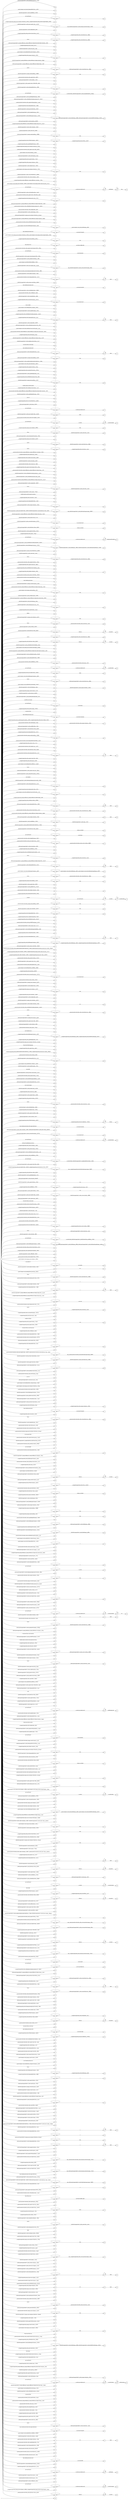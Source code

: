 digraph NFA {
  rankdir=LR;
  node [shape=circle, fontsize=10];
  __start [shape=point, label=""];
  __start -> None;
  455 [label="455"];
  765 [label="765"];
  469 [label="469"];
  840 [label="840"];
  199 [label="199"];
  484 [label="484"];
  598 [label="598"];
  431 [label="431"];
  300 [label="300"];
  906 [label="906"];
  739 [label="739"];
  861 [label="861"];
  551 [label="551"];
  263 [label="263"];
  464 [label="464"];
  726 [label="726"];
  310 [label="310"];
  387 [label="387"];
  556 [label="556"];
  872 [label="872"];
  400 [label="400"];
  72 [label="72"];
  644 [label="644"];
  416 [label="416"];
  518 [label="518"];
  794 [label="794"];
  580 [label="580"];
  572 [label="572"];
  139 [label="139"];
  311 [label="311"];
  347 [label="347"];
  468 [label="468"];
  601 [label="601"];
  628 [label="628"];
  661 [label="661"];
  189 [label="189"];
  415 [label="415"];
  546 [label="546"];
  824 [label="824"];
  438 [label="438"];
  570 [label="570"];
  841 [label="841"];
  278 [label="278"];
  231 [label="231"];
  196 [label="196"];
  67 [label="67"];
  764 [label="764"];
  713 [label="713"];
  233 [label="233"];
  309 [label="309"];
  442 [label="442"];
  734 [label="734"];
  549 [label="549"];
  182 [label="182"];
  194 [label="194"];
  740 [label="740"];
  821 [label="821"];
  548 [label="548"];
  65 [label="65"];
  344 [label="344"];
  554 [label="554"];
  687 [label="687"];
  105 [label="105"];
  358 [label="358"];
  52 [label="52"];
  80 [label="80"];
  605 [label="605"];
  559 [label="559"];
  557 [label="557"];
  54 [label="54"];
  757 [label="757"];
  13 [label="13"];
  736 [label="736"];
  213 [label="213"];
  23 [label="23"];
  70 [label="70"];
  620 [label="620"];
  907 [label="907"];
  830 [label="830"];
  833 [label="833"];
  295 [label="295"];
  421 [label="421"];
  649 [label="649"];
  730 [label="730"];
  482 [label="482"];
  148 [label="148"];
  425 [label="425"];
  163 [label="163"];
  500 [label="500"];
  7 [label="7"];
  235 [label="235"];
  409 [label="409"];
  186 [label="186"];
  780 [label="780"];
  495 [label="495"];
  254 [label="254"];
  899 [label="899"];
  725 [label="725"];
  662 [label="662"];
  14 [label="14"];
  179 [label="179"];
  319 [label="319"];
  224 [label="224"];
  363 [label="363"];
  478 [label="478"];
  574 [label="574"];
  783 [label="783"];
  753 [label="753"];
  32 [label="32"];
  371 [label="371"];
  285 [label="285"];
  522 [label="522"];
  385 [label="385"];
  441 [label="441"];
  856 [label="856"];
  4 [label="4"];
  543 [label="543"];
  705 [label="705"];
  171 [label="171"];
  250 [label="250"];
  565 [label="565"];
  867 [label="867"];
  668 [label="668"];
  763 [label="763"];
  875 [label="875"];
  619 [label="619"];
  158 [label="158"];
  333 [label="333"];
  335 [label="335"];
  693 [label="693"];
  579 [label="579"];
  225 [label="225"];
  395 [label="395"];
  27 [label="27"];
  264 [label="264"];
  31 [label="31"];
  411 [label="411"];
  842 [label="842"];
  270 [label="270"];
  352 [label="352"];
  379 [label="379"];
  665 [label="665"];
  6 [label="6"];
  796 [label="796"];
  486 [label="486"];
  85 [label="85"];
  787 [label="787"];
  207 [label="207"];
  893 [label="893"];
  709 [label="709"];
  118 [label="118"];
  203 [label="203"];
  773 [label="773"];
  625 [label="625"];
  868 [label="868"];
  908 [label="908"];
  38 [label="38"];
  307 [label="307"];
  328 [label="328"];
  544 [label="544"];
  271 [label="271"];
  86 [label="86"];
  241 [label="241"];
  351 [label="351"];
  275 [label="275"];
  36 [label="36"];
  364 [label="364"];
  404 [label="404"];
  405 [label="405"];
  391 [label="391"];
  33 [label="33"];
  3 [label="3"];
  648 [label="648"];
  912 [label="912"];
  682 [label="682"];
  28 [label="28"];
  261 [label="261"];
  791 [label="791"];
  345 [label="345"];
  353 [label="353"];
  646 [label="646"];
  871 [label="871"];
  488 [label="488"];
  384 [label="384"];
  501 [label="501"];
  96 [label="96"];
  434 [label="434"];
  621 [label="621"];
  502 [label="502"];
  340 [label="340"];
  825 [label="825"];
  573 [label="573"];
  459 [label="459"];
  721 [label="721"];
  439 [label="439"];
  887 [label="887"];
  809 [label="809"];
  138 [label="138"];
  239 [label="239"];
  228 [label="228"];
  246 [label="246"];
  136 [label="136"];
  160 [label="160"];
  1 [label="1"];
  568 [label="568"];
  34 [label="34"];
  745 [label="745"];
  202 [label="202"];
  424 [label="424"];
  124 [label="124"];
  552 [label="552"];
  541 [label="541"];
  514 [label="514"];
  715 [label="715"];
  327 [label="327"];
  878 [label="878"];
  563 [label="563"];
  885 [label="885"];
  505 [label="505"];
  884 [label="884"];
  446 [label="446"];
  617 [label="617"];
  913 [label="913"];
  864 [label="864"];
  917 [label="917"];
  286 [label="286"];
  408 [label="408"];
  732 [label="732"];
  381 [label="381"];
  576 [label="576"];
  689 [label="689"];
  108 [label="108"];
  798 [label="798"];
  318 [label="318"];
  756 [label="756"];
  914 [label="914"];
  751 [label="751"];
  700 [label="700"];
  542 [label="542"];
  218 [label="218"];
  222 [label="222"];
  539 [label="539"];
  631 [label="631"];
  776 [label="776"];
  832 [label="832"];
  338 [label="338"];
  786 [label="786"];
  852 [label="852"];
  5 [label="5"];
  257 [label="257"];
  178 [label="178"];
  633 [label="633"];
  831 [label="831"];
  614 [label="614"];
  354 [label="354"];
  50 [label="50"];
  95 [label="95"];
  152 [label="152"];
  332 [label="332"];
  110 [label="110"];
  93 [label="93"];
  169 [label="169"];
  735 [label="735"];
  240 [label="240"];
  366 [label="366"];
  653 [label="653"];
  729 [label="729"];
  901 [label="901"];
  588 [label="588"];
  44 [label="44"];
  655 [label="655"];
  504 [label="504"];
  313 [label="313"];
  810 [label="810"];
  845 [label="845"];
  512 [label="512"];
  525 [label="525"];
  343 [label="343"];
  754 [label="754"];
  192 [label="192"];
  341 [label="341"];
  692 [label="692"];
  104 [label="104"];
  37 [label="37"];
  597 [label="597"];
  470 [label="470"];
  863 [label="863"];
  498 [label="498"];
  151 [label="151"];
  452 [label="452"];
  828 [label="828"];
  81 [label="81"];
  117 [label="117"];
  716 [label="716"];
  659 [label="659"];
  303 [label="303"];
  886 [label="886"];
  226 [label="226"];
  12 [label="12"];
  293 [label="293"];
  889 [label="889"];
  526 [label="526"];
  553 [label="553"];
  527 [label="527"];
  759 [label="759"];
  902 [label="902"];
  211 [label="211"];
  423 [label="423"];
  894 [label="894"];
  634 [label="634"];
  75 [label="75"];
  367 [label="367"];
  772 [label="772"];
  45 [label="45"];
  393 [label="393"];
  355 [label="355"];
  262 [label="262"];
  227 [label="227"];
  145 [label="145"];
  671 [label="671"];
  630 [label="630"];
  120 [label="120"];
  375 [label="375"];
  768 [label="768"];
  435 [label="435"];
  294 [label="294"];
  670 [label="670"];
  135 [label="135"];
  209 [label="209"];
  822 [label="822"];
  377 [label="377"];
  142 [label="142"];
  417 [label="417"];
  159 [label="159"];
  723 [label="723"];
  430 [label="430"];
  322 [label="322"];
  83 [label="83"];
  115 [label="115"];
  141 [label="141"];
  562 [label="562"];
  758 [label="758"];
  279 [label="279"];
  611 [label="611"];
  204 [label="204"];
  368 [label="368"];
  600 [label="600"];
  823 [label="823"];
  826 [label="826"];
  392 [label="392"];
  595 [label="595"];
  249 [label="249"];
  53 [label="53"];
  860 [label="860"];
  859 [label="859"];
  567 [label="567"];
  238 [label="238"];
  712 [label="712"];
  817 [label="817"];
  146 [label="146"];
  850 [label="850"];
  365 [label="365"];
  84 [label="84"];
  296 [label="296"];
  230 [label="230"];
  168 [label="168"];
  200 [label="200"];
  401 [label="401"];
  22 [label="22"];
  243 [label="243"];
  330 [label="330"];
  356 [label="356"];
  176 [label="176"];
  531 [label="531"];
  750 [label="750"];
  491 [label="491"];
  837 [label="837"];
  918 [label="918"];
  465 [label="465"];
  62 [label="62"];
  454 [label="454"];
  696 [label="696"];
  844 [label="844"];
  122 [label="122"];
  473 [label="473"];
  471 [label="471"];
  260 [label="260"];
  443 [label="443"];
  337 [label="337"];
  904 [label="904"];
  771 [label="771"];
  265 [label="265"];
  422 [label="422"];
  440 [label="440"];
  775 [label="775"];
  269 [label="269"];
  317 [label="317"];
  396 [label="396"];
  16 [label="16"];
  719 [label="719"];
  603 [label="603"];
  801 [label="801"];
  879 [label="879"];
  376 [label="376"];
  507 [label="507"];
  575 [label="575"];
  107 [label="107"];
  915 [label="915"];
  792 [label="792"];
  535 [label="535"];
  647 [label="647"];
  589 [label="589"];
  320 [label="320"];
  282 [label="282"];
  903 [label="903"];
  410 [label="410"];
  711 [label="711"];
  268 [label="268"];
  414 [label="414"];
  304 [label="304"];
  583 [label="583"];
  480 [label="480"];
  592 [label="592"];
  198 [label="198"];
  858 [label="858"];
  305 [label="305"];
  181 [label="181"];
  266 [label="266"];
  596 [label="596"];
  444 [label="444"];
  627 [label="627"];
  847 [label="847"];
  137 [label="137"];
  166 [label="166"];
  127 [label="127"];
  312 [label="312"];
  450 [label="450"];
  897 [label="897"];
  540 [label="540"];
  790 [label="790"];
  126 [label="126"];
  515 [label="515"];
  528 [label="528"];
  626 [label="626"];
  103 [label="103"];
  324 [label="324"];
  550 [label="550"];
  90 [label="90"];
  109 [label="109"];
  737 [label="737"];
  755 [label="755"];
  848 [label="848"];
  426 [label="426"];
  728 [label="728"];
  891 [label="891"];
  359 [label="359"];
  150 [label="150"];
  594 [label="594"];
  350 [label="350"];
  383 [label="383"];
  190 [label="190"];
  846 [label="846"];
  149 [label="149"];
  746 [label="746"];
  866 [label="866"];
  835 [label="835"];
  253 [label="253"];
  298 [label="298"];
  30 [label="30"];
  321 [label="321"];
  234 [label="234"];
  280 [label="280"];
  855 [label="855"];
  380 [label="380"];
  153 [label="153"];
  82 [label="82"];
  643 [label="643"];
  813 [label="813"];
  361 [label="361"];
  919 [label="919"];
  458 [label="458"];
  125 [label="125"];
  896 [label="896"];
  466 [label="466"];
  19 [label="19"];
  641 [label="641"];
  657 [label="657"];
  419 [label="419"];
  697 [label="697"];
  610 [label="610"];
  170 [label="170"];
  177 [label="177"];
  843 [label="843"];
  890 [label="890"];
  632 [label="632"];
  477 [label="477"];
  483 [label="483"];
  724 [label="724"];
  733 [label="733"];
  91 [label="91"];
  463 [label="463"];
  497 [label="497"];
  720 [label="720"];
  635 [label="635"];
  807 [label="807"];
  372 [label="372"];
  2 [label="2"];
  374 [label="374"];
  883 [label="883"];
  432 [label="432"];
  172 [label="172"];
  892 [label="892"];
  140 [label="140"];
  865 [label="865"];
  39 [label="39"];
  900 [label="900"];
  61 [label="61"];
  800 [label="800"];
  99 [label="99"];
  402 [label="402"];
  51 [label="51"];
  147 [label="147"];
  571 [label="571"];
  777 [label="777"];
  154 [label="154"];
  388 [label="388"];
  291 [label="291"];
  89 [label="89"];
  827 [label="827"];
  326 [label="326"];
  577 [label="577"];
  731 [label="731"];
  618 [label="618"];
  569 [label="569"];
  272 [label="272"];
  564 [label="564"];
  447 [label="447"];
  26 [label="26"];
  106 [label="106"];
  289 [label="289"];
  760 [label="760"];
  331 [label="331"];
  362 [label="362"];
  436 [label="436"];
  694 [label="694"];
  623 [label="623"];
  566 [label="566"];
  645 [label="645"];
  219 [label="219"];
  221 [label="221"];
  60 [label="60"];
  487 [label="487"];
  624 [label="624"];
  256 [label="256"];
  457 [label="457"];
  55 [label="55"];
  749 [label="749"];
  766 [label="766"];
  143 [label="143"];
  606 [label="606"];
  188 [label="188"];
  255 [label="255"];
  613 [label="613"];
  797 [label="797"];
  622 [label="622"];
  485 [label="485"];
  508 [label="508"];
  690 [label="690"];
  273 [label="273"];
  779 [label="779"];
  684 [label="684"];
  114 [label="114"];
  48 [label="48"];
  247 [label="247"];
  76 [label="76"];
  8 [label="8"];
  403 [label="403"];
  349 [label="349"];
  602 [label="602"];
  609 [label="609"];
  537 [label="537"];
  656 [label="656"];
  683 [label="683"];
  717 [label="717"];
  433 [label="433"];
  743 [label="743"];
  811 [label="811"];
  428 [label="428"];
  87 [label="87"];
  651 [label="651"];
  910 [label="910"];
  678 [label="678"];
  558 [label="558"];
  857 [label="857"];
  681 [label="681"];
  29 [label="29"];
  325 [label="325"];
  369 [label="369"];
  650 [label="650"];
  492 [label="492"];
  475 [label="475"];
  814 [label="814"];
  916 [label="916"];
  420 [label="420"];
  679 [label="679"];
  506 [label="506"];
  806 [label="806"];
  667 [label="667"];
  101 [label="101"];
  339 [label="339"];
  212 [label="212"];
  521 [label="521"];
  799 [label="799"];
  752 [label="752"];
  585 [label="585"];
  220 [label="220"];
  481 [label="481"];
  427 [label="427"];
  702 [label="702"];
  877 [label="877"];
  445 [label="445"];
  582 [label="582"];
  706 [label="706"];
  334 [label="334"];
  472 [label="472"];
  815 [label="815"];
  451 [label="451"];
  10 [label="10"];
  128 [label="128"];
  695 [label="695"];
  193 [label="193"];
  21 [label="21"];
  251 [label="251"];
  673 [label="673"];
  323 [label="323"];
  834 [label="834"];
  519 [label="519"];
  49 [label="49"];
  516 [label="516"];
  245 [label="245"];
  40 [label="40"];
  98 [label="98"];
  530 [label="530"];
  453 [label="453"];
  616 [label="616"];
  165 [label="165"];
  180 [label="180"];
  100 [label="100"];
  496 [label="496"];
  406 [label="406"];
  905 [label="905"];
  888 [label="888"];
  129 [label="129"];
  201 [label="201"];
  795 [label="795"];
  587 [label="587"];
  686 [label="686"];
  741 [label="741"];
  781 [label="781"];
  639 [label="639"];
  545 [label="545"];
  42 [label="42"];
  74 [label="74"];
  761 [label="761"];
  191 [label="191"];
  195 [label="195"];
  789 [label="789"];
  547 [label="547"];
  214 [label="214"];
  742 [label="742"];
  476 [label="476"];
  802 [label="802"];
  299 [label="299"];
  561 [label="561"];
  58 [label="58"];
  390 [label="390"];
  493 [label="493"];
  849 [label="849"];
  691 [label="691"];
  510 [label="510"];
  707 [label="707"];
  183 [label="183"];
  306 [label="306"];
  357 [label="357"];
  536 [label="536"];
  615 [label="615"];
  612 [label="612"];
  640 [label="640"];
  205 [label="205"];
  820 [label="820"];
  284 [label="284"];
  290 [label="290"];
  578 [label="578"];
  784 [label="784"];
  467 [label="467"];
  880 [label="880"];
  276 [label="276"];
  94 [label="94"];
  642 [label="642"];
  660 [label="660"];
  762 [label="762"];
  418 [label="418"];
  680 [label="680"];
  0 [label="0"];
  499 [label="499"];
  63 [label="63"];
  119 [label="119"];
  652 [label="652"];
  236 [label="236"];
  494 [label="494"];
  593 [label="593"];
  449 [label="449"];
  448 [label="448"];
  346 [label="346"];
  767 [label="767"];
  162 [label="162"];
  685 [label="685"];
  774 [label="774"];
  816 [label="816"];
  316 [label="316"];
  111 [label="111"];
  836 [label="836"];
  532 [label="532"];
  838 [label="838"];
  223 [label="223"];
  460 [label="460"];
  555 [label="555"];
  636 [label="636"];
  378 [label="378"];
  156 [label="156"];
  895 [label="895"];
  173 [label="173"];
  113 [label="113"];
  586 [label="586"];
  666 [label="666"];
  342 [label="342"];
  73 [label="73"];
  274 [label="274"];
  283 [label="283"];
  88 [label="88"];
  788 [label="788"];
  854 [label="854"];
  11 [label="11"];
  267 [label="267"];
  57 [label="57"];
  69 [label="69"];
  41 [label="41"];
  258 [label="258"];
  429 [label="429"];
  523 [label="523"];
  71 [label="71"];
  581 [label="581"];
  744 [label="744"];
  851 [label="851"];
  869 [label="869"];
  748 [label="748"];
  882 [label="882"];
  770 [label="770"];
  164 [label="164"];
  292 [label="292"];
  348 [label="348"];
  78 [label="78"];
  413 [label="413"];
  664 [label="664"];
  287 [label="287"];
  584 [label="584"];
  398 [label="398"];
  399 [label="399"];
  701 [label="701"];
  17 [label="17"];
  116 [label="116"];
  386 [label="386"];
  703 [label="703"];
  144 [label="144"];
  688 [label="688"];
  710 [label="710"];
  676 [label="676"];
  677 [label="677"];
  708 [label="708"];
  819 [label="819"];
  873 [label="873"];
  669 [label="669"];
  46 [label="46"];
  394 [label="394"];
  533 [label="533"];
  161 [label="161"];
  803 [label="803"];
  560 [label="560"];
  208 [label="208"];
  699 [label="699"];
  672 [label="672"];
  216 [label="216"];
  503 [label="503"];
  121 [label="121"];
  370 [label="370"];
  591 [label="591"];
  654 [label="654"];
  15 [label="15"];
  674 [label="674"];
  658 [label="658"];
  839 [label="839"];
  167 [label="167"];
  155 [label="155"];
  277 [label="277"];
  315 [label="315"];
  590 [label="590"];
  184 [label="184"];
  25 [label="25"];
  130 [label="130"];
  68 [label="68"];
  288 [label="288"];
  123 [label="123"];
  281 [label="281"];
  336 [label="336"];
  479 [label="479"];
  64 [label="64"];
  870 [label="870"];
  513 [label="513"];
  599 [label="599"];
  876 [label="876"];
  511 [label="511"];
  629 [label="629"];
  66 [label="66"];
  197 [label="197"];
  675 [label="675"];
  215 [label="215"];
  174 [label="174"];
  314 [label="314"];
  474 [label="474"];
  718 [label="718"];
  805 [label="805"];
  437 [label="437"];
  509 [label="509"];
  534 [label="534"];
  301 [label="301"];
  520 [label="520"];
  529 [label="529"];
  259 [label="259"];
  47 [label="47"];
  56 [label="56"];
  704 [label="704"];
  248 [label="248"];
  206 [label="206"];
  608 [label="608"];
  663 [label="663"];
  812 [label="812"];
  133 [label="133"];
  462 [label="462"];
  862 [label="862"];
  638 [label="638"];
  43 [label="43"];
  389 [label="389"];
  308 [label="308"];
  412 [label="412"];
  217 [label="217"];
  738 [label="738"];
  20 [label="20"];
  134 [label="134"];
  898 [label="898"];
  229 [label="229"];
  461 [label="461"];
  785 [label="785"];
  302 [label="302"];
  881 [label="881"];
  329 [label="329"];
  360 [label="360"];
  778 [label="778"];
  244 [label="244"];
  187 [label="187"];
  490 [label="490"];
  232 [label="232"];
  714 [label="714"];
  804 [label="804"];
  382 [label="382"];
  698 [label="698"];
  727 [label="727"];
  407 [label="407"];
  853 [label="853"];
  132 [label="132"];
  604 [label="604"];
  35 [label="35"];
  131 [label="131"];
  252 [label="252"];
  112 [label="112"];
  24 [label="24"];
  489 [label="489"];
  242 [label="242"];
  237 [label="237"];
  607 [label="607"];
  769 [label="769"];
  874 [label="874"];
  782 [label="782"];
  373 [label="373"];
  911 [label="911"];
  18 [label="18"];
  297 [label="297"];
  747 [label="747"];
  538 [label="538"];
  77 [label="77"];
  829 [label="829"];
  59 [label="59"];
  793 [label="793"];
  637 [label="637"];
  517 [label="517"];
  175 [label="175"];
  157 [label="157"];
  185 [label="185"];
  102 [label="102"];
  9 [label="9"];
  79 [label="79"];
  456 [label="456"];
  524 [label="524"];
  818 [label="818"];
  397 [label="397"];
  92 [label="92"];
  722 [label="722"];
  808 [label="808"];
  210 [label="210"];
  909 [label="909"];
  97 [label="97"];
  { node [shape=doublecircle]; 1 3 4 6 8 10 12 14 15 17 19 20 21 22 24 26 27 28 29 30 31 32 33 34 35 36 37 38 39 41 42 44 46 47 48 49 51 52 53 54 55 56 57 58 59 60 61 62 64 65 66 67 68 69 70 71 72 73 74 76 79 80 81 82 84 85 86 87 88 89 90 91 92 93 96 99 101 102 103 105 106 107 109 110 111 112 113 115 116 118 120 122 124 126 127 128 129 130 131 132 133 134 135 136 137 138 139 140 141 142 143 144 145 146 147 148 149 151 152 153 155 158 159 160 162 165 166 168 171 172 173 174 175 176 177 179 180 181 182 183 184 185 186 187 188 189 190 191 192 193 194 195 196 198 199 200 202 203 205 206 208 209 210 212 214 215 216 217 218 220 222 223 224 225 226 227 228 229 230 231 232 233 235 236 237 238 239 240 241 242 243 244 245 247 250 251 252 253 255 256 257 258 259 260 261 262 263 264 265 266 268 271 273 275 277 279 280 281 282 285 288 290 291 293 295 297 298 299 301 302 303 305 306 307 308 309 311 313 315 317 319 321 322 323 324 325 326 327 328 329 330 331 332 333 334 335 336 337 338 339 340 341 342 343 345 346 347 349 352 353 354 356 359 360 362 365 366 367 368 369 370 371 373 374 375 376 377 378 379 380 381 382 383 384 385 386 387 388 389 391 392 394 396 397 398 399 401 402 403 404 405 406 407 408 409 410 411 412 413 415 416 417 418 419 420 421 422 423 424 425 427 430 431 432 433 435 436 437 438 439 440 441 442 443 444 445 448 451 453 454 455 456 458 460 462 463 464 465 467 468 469 471 472 473 474 475 477 478 479 481 483 485 487 489 490 491 492 493 494 495 496 497 498 499 500 501 502 503 504 505 506 507 508 509 510 511 512 513 515 516 517 519 522 523 524 526 529 530 532 535 536 537 538 539 540 541 543 544 545 546 547 548 549 550 551 552 553 554 555 556 557 558 559 561 562 564 566 567 568 569 571 572 573 574 575 576 577 578 579 580 581 582 584 585 586 587 588 589 590 591 592 593 594 596 599 600 601 602 604 605 606 607 608 609 610 611 612 613 614 617 620 622 623 625 627 629 630 631 632 633 634 635 637 638 639 641 642 643 644 645 647 648 649 651 653 655 657 659 660 661 662 663 664 665 666 667 668 669 670 671 672 673 674 675 676 677 678 679 680 681 682 683 684 685 687 688 689 691 694 695 696 698 701 702 704 707 708 709 710 711 712 713 715 716 717 718 719 720 721 722 723 724 725 726 727 728 729 730 731 732 733 735 736 737 739 740 741 743 744 746 747 748 749 750 751 752 753 755 756 758 760 762 763 764 765 767 770 771 775 776 777 778 780 783 786 789 791 793 795 797 800 803 807 810 814 817 820 824 827 829 831 833 835 837 839 841 842 843 844 845 847 849 850 851 852 853 854 855 856 857 858 859 861 863 865 867 869 871 873 875 876 877 878 879 880 881 882 884 886 888 890 892 894 896 898 899 900 901 903 905 907 909 911 913 915 917 918 919 }
  0 -> 1 [label="#gw-desktop-herotator"];
  0 -> 2 [label="#gw-desktop-herotator"];
  2 -> 2 [label="*"];
  2 -> 3 [label=".a-carousel-viewport"];
  0 -> 4 [label="#gw-desktop-herotator.tall"];
  0 -> 5 [label="#gw-desktop-herotator.tall"];
  5 -> 5 [label="*"];
  5 -> 6 [label=".a-carousel-container"];
  0 -> 7 [label="#gw-desktop-herotator.tall"];
  7 -> 7 [label="*"];
  7 -> 8 [label=".a-carousel-controls"];
  0 -> 9 [label="#gw-desktop-herotator.tall"];
  9 -> 9 [label="*"];
  9 -> 10 [label=".a-carousel-left"];
  0 -> 11 [label="#gw-desktop-herotator.tall"];
  11 -> 11 [label="*"];
  11 -> 12 [label=".a-carousel-right"];
  0 -> 13 [label="#gw-desktop-herotator.tall"];
  13 -> 13 [label="*"];
  13 -> 14 [label=".a-carousel-viewport"];
  0 -> 15 [label="#gw-desktop-herotator.tall.single-slide-hero"];
  0 -> 16 [label="#gw-desktop-herotator.tall.single-slide-hero"];
  16 -> 16 [label="*"];
  16 -> 17 [label=".a-carousel-controls"];
  0 -> 18 [label="#gw-desktop-herotator.tall.single-slide-hero"];
  18 -> 18 [label="*"];
  18 -> 19 [label=".a-carousel-viewport"];
  0 -> 20 [label="#icp-touch-link-cop"];
  0 -> 21 [label="#icp-touch-link-country"];
  0 -> 22 [label="#icp-touch-link-language"];
  0 -> 23 [label="#nav-flyout-ewc"];
  23 -> 23 [label="*"];
  23 -> 24 [label=".nav-flyout-buffer-left"];
  0 -> 25 [label="#nav-flyout-ewc"];
  25 -> 25 [label="*"];
  25 -> 26 [label=".nav-flyout-buffer-right"];
  0 -> 27 [label="-webkit-media-controls-panel"];
  0 -> 28 [label="-webkit-media-controls-panel-container"];
  0 -> 29 [label="-webkit-media-controls-start-playback-button"];
  0 -> 30 [label="-webkit-scrollbar"];
  0 -> 31 [label="._ameyal-product-shoveler_energy-efficiency_energy-efficiency-badge-data-sheet-label-container__2iEi2"];
  0 -> 32 [label="._ameyal-product-shoveler_energy-efficiency_energy-efficiency-badge-data-sheet-label__3b6X3"];
  0 -> 33 [label="._ameyal-product-shoveler_energy-efficiency_energy-efficiency-badge-rating-2021__2Q_3P"];
  0 -> 34 [label="._ameyal-product-shoveler_energy-efficiency_energy-efficiency-badge-rating-sign__1ronK"];
  0 -> 35 [label="._ameyal-product-shoveler_energy-efficiency_energy-efficiency-badge-rating__3_0eN"];
  0 -> 36 [label="._ameyal-product-shoveler_energy-efficiency_energy-efficiency-badge-shape__1IcJY"];
  0 -> 37 [label="._ameyal-product-shoveler_energy-efficiency_energy-efficiency-badge-standard__28gp8"];
  0 -> 38 [label="._ameyal-product-shoveler_energy-efficiency_energy-efficiency-container__1Pkva"];
  0 -> 39 [label="._ameyal-product-shoveler_image_asin-container-white-box__QwmgO"];
  0 -> 40 [label="._ameyal-product-shoveler_image_asin-container-white-box__QwmgO"];
  40 -> 40 [label="*"];
  40 -> 41 [label="img"];
  0 -> 42 [label="._ameyal-product-shoveler_image_asin-container__2jyCM"];
  0 -> 43 [label="._ameyal-product-shoveler_image_asin-container__2jyCM"];
  43 -> 43 [label="*"];
  43 -> 44 [label="img"];
  0 -> 45 [label="._ameyal-product-shoveler_image_base-padding__2zxN3"];
  45 -> 45 [label="*"];
  45 -> 46 [label="img"];
  0 -> 47 [label="._ameyal-product-shoveler_image_force-square__yjzpK"];
  0 -> 48 [label="._ameyal-product-shoveler_image_override-square__2e4Zf"];
  0 -> 49 [label="._ameyal-product-shoveler_image_round-corners__2y_fS"];
  0 -> 50 [label="._ameyal-product-shoveler_image_small-padding__15RRH"];
  50 -> 50 [label="*"];
  50 -> 51 [label="img"];
  0 -> 52 [label="._ameyal-product-shoveler_style_ad-feedback-loading-spinnner-rtl__2BoOY"];
  0 -> 53 [label="._ameyal-product-shoveler_style_ad-feedback-loading-spinnner__1nmZw"];
  0 -> 54 [label="._ameyal-product-shoveler_style_ad-feedback-primary-link__2bIZi"];
  0 -> 55 [label="._ameyal-product-shoveler_style_ad-feedback-sprite-mobile__2_rj8"];
  0 -> 56 [label="._ameyal-product-shoveler_style_ad-feedback-sprite__28uwB"];
  0 -> 57 [label="._ameyal-product-shoveler_style_ad-feedback-text-desktop__q3xp_"];
  0 -> 58 [label="._ameyal-product-shoveler_style_ad-feedback-text__2HjQ9"];
  0 -> 59 [label="._ameyal-product-shoveler_style_apexBadgeLabel__2-Vye"];
  0 -> 60 [label="._ameyal-product-shoveler_style_apexBadgeMessage__1tHvd"];
  0 -> 61 [label="._ameyal-product-shoveler_style_aspect-button-group__1LqUG"];
  0 -> 62 [label="._ameyal-product-shoveler_style_aspect-button__7cH_E"];
  0 -> 63 [label="._ameyal-product-shoveler_style_aspect-button__7cH_E"];
  63 -> 64 [label="svg"];
  0 -> 65 [label="._ameyal-product-shoveler_style_aspect-ratio-1236x1080__3aEzl"];
  0 -> 66 [label="._ameyal-product-shoveler_style_aspect-ratio-15x3__1h649"];
  0 -> 67 [label="._ameyal-product-shoveler_style_aspect-ratio-16x9__cBPv8"];
  0 -> 68 [label="._ameyal-product-shoveler_style_aspect-ratio-4x3__3BewI"];
  0 -> 69 [label="._ameyal-product-shoveler_style_aspect-ratio-5x8__2IaNz"];
  0 -> 70 [label="._ameyal-product-shoveler_style_aspect-ratio-dynamic-60vh__3N5g_"];
  0 -> 71 [label="._ameyal-product-shoveler_style_aspect-ratio-fill__2Zjfb"];
  0 -> 72 [label="._ameyal-product-shoveler_style_aspect-text__S4PU1"];
  0 -> 73 [label="._ameyal-product-shoveler_style_autoplay-span__2CMfc"];
  0 -> 74 [label="._ameyal-product-shoveler_style_badge-container__20aJ2"];
  0 -> 75 [label="._ameyal-product-shoveler_style_badge-container__20aJ2"];
  75 -> 76 [label="div"];
  0 -> 77 [label="._ameyal-product-shoveler_style_badge-container__20aJ2"];
  77 -> 78 [label="div"];
  78 -> 79 [label="span"];
  0 -> 80 [label="._ameyal-product-shoveler_style_badgeLabel__pJ5rc"];
  0 -> 81 [label="._ameyal-product-shoveler_style_badgeMessage__2Dtw7"];
  0 -> 82 [label="._ameyal-product-shoveler_style_carouselContainer__3N7M1"];
  0 -> 83 [label="._ameyal-product-shoveler_style_carouselContainer__3N7M1"];
  83 -> 83 [label="*"];
  83 -> 84 [label="li.a-carousel-card"];
  0 -> 85 [label="._ameyal-product-shoveler_style_close-icon-wrapper__1zvdC"];
  0 -> 86 [label="._ameyal-product-shoveler_style_close-icon__2RJs3"];
  0 -> 87 [label="._ameyal-product-shoveler_style_close-text__2-gwn"];
  0 -> 88 [label="._ameyal-product-shoveler_style_cta-link__2xo74"];
  0 -> 89 [label="._ameyal-product-shoveler_style_desktop-close-button__1iL_P"];
  0 -> 90 [label="._ameyal-product-shoveler_style_displayCount__1MVut"];
  0 -> 91 [label="._ameyal-product-shoveler_style_empty-footer__2d59h"];
  0 -> 92 [label="._ameyal-product-shoveler_style_five-pack__1-Tql"];
  0 -> 93 [label="._ameyal-product-shoveler_style_fluid-lazy-video__fInMS"];
  0 -> 94 [label="._ameyal-product-shoveler_style_fluid-lazy-video__fInMS"];
  94 -> 94 [label="*"];
  94 -> 95 [label=".video-js"];
  95 -> 95 [label="*"];
  95 -> 96 [label=".vjs-poster"];
  0 -> 97 [label="._ameyal-product-shoveler_style_fluid-lazy-video__fInMS"];
  97 -> 97 [label="*"];
  97 -> 98 [label=".video-js"];
  98 -> 98 [label="*"];
  98 -> 99 [label=".vjs-tech"];
  0 -> 100 [label="._ameyal-product-shoveler_style_fluid-lazy-video__fInMS"];
  100 -> 100 [label="*"];
  100 -> 101 [label=".video-js.vjs-fluid"];
  0 -> 102 [label="._ameyal-product-shoveler_style_four-pack__1ufgr"];
  0 -> 103 [label="._ameyal-product-shoveler_style_gw-hero-close-button__3svyZ"];
  0 -> 104 [label="._ameyal-product-shoveler_style_gw-hero-close-button__3svyZ"];
  104 -> 104 [label="*"];
  104 -> 105 [label="._ameyal-product-shoveler_style_close-black-icon__3hkbe"];
  0 -> 106 [label="._ameyal-product-shoveler_style_gwm-link-footer__3OF47"];
  0 -> 107 [label="._ameyal-product-shoveler_style_haulRibbon__3VZNi"];
  0 -> 108 [label="._ameyal-product-shoveler_style_haulRibbon__3VZNi"];
  108 -> 108 [label="*"];
  108 -> 109 [label="._ameyal-product-shoveler_style_logo__15d-3"];
  0 -> 110 [label="._ameyal-product-shoveler_style_header-icon__2cuVV"];
  0 -> 111 [label="._ameyal-product-shoveler_style_header-link__cUhOK"];
  0 -> 112 [label="._ameyal-product-shoveler_style_header__1vGdj"];
  0 -> 113 [label="._ameyal-product-shoveler_style_image-container__2OiZA"];
  0 -> 114 [label="._ameyal-product-shoveler_style_image-container__2OiZA"];
  114 -> 114 [label="*"];
  114 -> 115 [label="img"];
  0 -> 116 [label="._ameyal-product-shoveler_style_inlineErrorDetails__1NBx-"];
  0 -> 117 [label="._ameyal-product-shoveler_style_lazy-loaded-video__3m5dG"];
  117 -> 117 [label="*"];
  117 -> 118 [label="._ameyal-product-shoveler_style_cover-cta-link__2HKJP"];
  0 -> 119 [label="._ameyal-product-shoveler_style_lazy-loaded-video__3m5dG"];
  119 -> 119 [label="*"];
  119 -> 120 [label="img._ameyal-product-shoveler_style_cover-portrait-image__2lhzL"];
  0 -> 121 [label="._ameyal-product-shoveler_style_lazy-loaded-video__3m5dG"];
  121 -> 121 [label="*"];
  121 -> 122 [label="img._ameyal-product-shoveler_style_dynamic-portrait-image__1Wrzd"];
  0 -> 123 [label="._ameyal-product-shoveler_style_lazy-loaded-video__3m5dG"];
  123 -> 123 [label="*"];
  123 -> 124 [label="video"];
  0 -> 125 [label="._ameyal-product-shoveler_style_lazy-loaded-video__3m5dG._ameyal-product-shoveler_style_fluid-lazy-video__fInMS"];
  125 -> 125 [label="*"];
  125 -> 126 [label="img._ameyal-product-shoveler_style_fluid-landscape-image__TE6PT"];
  0 -> 127 [label="._ameyal-product-shoveler_style_logoGap__nKNZ9"];
  0 -> 128 [label="._ameyal-product-shoveler_style_logoRectangle__1VJwu"];
  0 -> 129 [label="._ameyal-product-shoveler_style_logoSquareContainer__3Paoc"];
  0 -> 130 [label="._ameyal-product-shoveler_style_logoSquare__3NZyi"];
  0 -> 131 [label="._ameyal-product-shoveler_style_logo__2ZQ-N"];
  0 -> 132 [label="._ameyal-product-shoveler_style_mixed-button__2og-m"];
  0 -> 133 [label="._ameyal-product-shoveler_style_mobile-close-button__3PB07"];
  0 -> 134 [label="._ameyal-product-shoveler_style_mobile-double-border-link-focus__1Oz9p"];
  0 -> 135 [label="._ameyal-product-shoveler_style_mobile-double-border-link-focus__1Oz9p._ameyal-product-shoveler_style_focus-visible__3HkmX"];
  0 -> 136 [label="._ameyal-product-shoveler_style_mosaic-card-body__1HmTs"];
  0 -> 137 [label="._ameyal-product-shoveler_style_mosaic-card__1C-_R"];
  0 -> 138 [label="._ameyal-product-shoveler_style_negative-button__1Dvqz"];
  0 -> 139 [label="._ameyal-product-shoveler_style_negativeMarginAdjust__1nqu9"];
  0 -> 140 [label="._ameyal-product-shoveler_style_oneLineTruncation__2WWse"];
  0 -> 141 [label="._ameyal-product-shoveler_style_overlay__3Sx3u"];
  0 -> 142 [label="._ameyal-product-shoveler_style_positive-button__3UOC3"];
  0 -> 143 [label="._ameyal-product-shoveler_style_poster-image__1W0yA"];
  0 -> 144 [label="._ameyal-product-shoveler_style_smartText__ubpEw"];
  0 -> 145 [label="._ameyal-product-shoveler_style_spCSRFTreatment__-hwVO"];
  0 -> 146 [label="._ameyal-product-shoveler_style_spacer__7Pyg3"];
  0 -> 147 [label="._ameyal-product-shoveler_style_stacking-context__3PbQE"];
  0 -> 148 [label="._ameyal-product-shoveler_style_theming-background-override__1HfzJ"];
  0 -> 149 [label="._ameyal-product-shoveler_style_theming-text-color__2f7xc"];
  0 -> 150 [label="._ameyal-product-shoveler_style_theming-text-color__2f7xc"];
  150 -> 150 [label="*"];
  150 -> 151 [label="a"];
  0 -> 152 [label="._ameyal-product-shoveler_style_themingTextColorWhite__1zryO"];
  0 -> 153 [label="._ameyal-product-shoveler_style_themingTextColor__1YKkf"];
  0 -> 154 [label="._ameyal-product-shoveler_style_themingTextColor__1YKkf"];
  154 -> 154 [label="*"];
  154 -> 155 [label="a"];
  0 -> 156 [label="._ameyal-product-shoveler_style_themingTextColor__1YKkf"];
  156 -> 156 [label="*"];
  156 -> 157 [label="a"];
  157 -> 157 [label="*"];
  157 -> 158 [label="span"];
  0 -> 159 [label="._ameyal-product-shoveler_style_themingTextColor__1oQsI"];
  0 -> 160 [label="._ameyal-product-shoveler_style_themingTextColor__2LCvL"];
  0 -> 161 [label="._ameyal-product-shoveler_style_themingTextColor__2LCvL"];
  161 -> 161 [label="*"];
  161 -> 162 [label="a"];
  0 -> 163 [label="._ameyal-product-shoveler_style_themingTextColor__2LCvL"];
  163 -> 163 [label="*"];
  163 -> 164 [label="a"];
  164 -> 164 [label="*"];
  164 -> 165 [label="span"];
  0 -> 166 [label="._ameyal-product-shoveler_style_themingTextColor__lrzuC"];
  0 -> 167 [label="._ameyal-product-shoveler_style_themingTextColor__lrzuC"];
  167 -> 167 [label="*"];
  167 -> 168 [label="a"];
  0 -> 169 [label="._ameyal-product-shoveler_style_themingTextColor__lrzuC"];
  169 -> 169 [label="*"];
  169 -> 170 [label="a"];
  170 -> 170 [label="*"];
  170 -> 171 [label="span"];
  0 -> 172 [label="._ameyal-product-shoveler_style_three-pack__5s3hP"];
  0 -> 173 [label="._ameyal-product-shoveler_style_threeLineTruncation__UkUjj"];
  0 -> 174 [label="._ameyal-product-shoveler_style_tile-container__1QgAV"];
  0 -> 175 [label="._ameyal-product-shoveler_style_tile-grid__QMxNY"];
  0 -> 176 [label="._ameyal-product-shoveler_style_tile-link__38lTa"];
  0 -> 177 [label="._ameyal-product-shoveler_style_tile-theming__3eeyj"];
  0 -> 178 [label="._ameyal-product-shoveler_style_tile-theming__3eeyj"];
  178 -> 179 [label="._ameyal-product-shoveler_style_image-container__2OiZA"];
  0 -> 180 [label="._ameyal-product-shoveler_style_truncation__x9-69"];
  0 -> 181 [label="._ameyal-product-shoveler_style_twoLineTruncation__16TLV"];
  0 -> 182 [label="._ameyal-product-shoveler_style_video-container__1hKS1"];
  0 -> 183 [label="._ameyal-product-shoveler_style_video-container__1hKS1._ameyal-product-shoveler_style_show-video__xX4WM"];
  0 -> 184 [label="._ameyal-product-shoveler_style_wd-backdrop-data__1znxG"];
  0 -> 185 [label="._ameyal-product-shoveler_style_wd-card-link-focus__sm6Xn"];
  0 -> 186 [label="._ameyal-product-shoveler_style_wdHeader__Edrev"];
  0 -> 187 [label="._cropped-image-link_energy-efficiency_energy-efficiency-badge-data-sheet-label-container__2iEi2"];
  0 -> 188 [label="._cropped-image-link_energy-efficiency_energy-efficiency-badge-data-sheet-label__3b6X3"];
  0 -> 189 [label="._cropped-image-link_energy-efficiency_energy-efficiency-badge-rating-2021__2Q_3P"];
  0 -> 190 [label="._cropped-image-link_energy-efficiency_energy-efficiency-badge-rating-sign__1ronK"];
  0 -> 191 [label="._cropped-image-link_energy-efficiency_energy-efficiency-badge-rating__3_0eN"];
  0 -> 192 [label="._cropped-image-link_energy-efficiency_energy-efficiency-badge-shape__1IcJY"];
  0 -> 193 [label="._cropped-image-link_energy-efficiency_energy-efficiency-badge-standard__28gp8"];
  0 -> 194 [label="._cropped-image-link_energy-efficiency_energy-efficiency-container__1Pkva"];
  0 -> 195 [label="._cropped-image-link_image_asin-container-full-height__MOKlF"];
  0 -> 196 [label="._cropped-image-link_image_asin-container-white-box__3Stwp"];
  0 -> 197 [label="._cropped-image-link_image_asin-container-white-box__3Stwp"];
  197 -> 197 [label="*"];
  197 -> 198 [label="img"];
  0 -> 199 [label="._cropped-image-link_image_asin-container-white-box__3Stwp._cropped-image-link_image_reduce-image-height__23dy8"];
  0 -> 200 [label="._cropped-image-link_image_asin-container-white-box__QwmgO"];
  0 -> 201 [label="._cropped-image-link_image_asin-container-white-box__QwmgO"];
  201 -> 201 [label="*"];
  201 -> 202 [label="img"];
  0 -> 203 [label="._cropped-image-link_image_asin-container__2jyCM"];
  0 -> 204 [label="._cropped-image-link_image_asin-container__2jyCM"];
  204 -> 204 [label="*"];
  204 -> 205 [label="img"];
  0 -> 206 [label="._cropped-image-link_image_asin-container__LRY5p"];
  0 -> 207 [label="._cropped-image-link_image_asin-container__LRY5p"];
  207 -> 207 [label="*"];
  207 -> 208 [label="img"];
  0 -> 209 [label="._cropped-image-link_image_asin-container__LRY5p._cropped-image-link_image_border-radius-top-only__2tZ_O"];
  0 -> 210 [label="._cropped-image-link_image_asin-container__LRY5p._cropped-image-link_image_reduce-image-height__23dy8"];
  0 -> 211 [label="._cropped-image-link_image_base-padding__2zxN3"];
  211 -> 211 [label="*"];
  211 -> 212 [label="img"];
  0 -> 213 [label="._cropped-image-link_image_base-padding__mNE_u"];
  213 -> 213 [label="*"];
  213 -> 214 [label="img"];
  0 -> 215 [label="._cropped-image-link_image_force-square__yjzpK"];
  0 -> 216 [label="._cropped-image-link_image_override-square__2e4Zf"];
  0 -> 217 [label="._cropped-image-link_image_round-corners__22iOW"];
  0 -> 218 [label="._cropped-image-link_image_round-corners__2y_fS"];
  0 -> 219 [label="._cropped-image-link_image_small-padding__15RRH"];
  219 -> 219 [label="*"];
  219 -> 220 [label="img"];
  0 -> 221 [label="._cropped-image-link_image_small-padding__3ZjS-"];
  221 -> 221 [label="*"];
  221 -> 222 [label="img"];
  0 -> 223 [label="._cropped-image-link_style_ad-feedback-loading-spinnner-rtl__2BoOY"];
  0 -> 224 [label="._cropped-image-link_style_ad-feedback-loading-spinnner__1nmZw"];
  0 -> 225 [label="._cropped-image-link_style_ad-feedback-primary-link__2bIZi"];
  0 -> 226 [label="._cropped-image-link_style_ad-feedback-sprite-mobile__2_rj8"];
  0 -> 227 [label="._cropped-image-link_style_ad-feedback-sprite__28uwB"];
  0 -> 228 [label="._cropped-image-link_style_ad-feedback-text-desktop__q3xp_"];
  0 -> 229 [label="._cropped-image-link_style_ad-feedback-text__2HjQ9"];
  0 -> 230 [label="._cropped-image-link_style_apexBadgeLabel__2-Vye"];
  0 -> 231 [label="._cropped-image-link_style_apexBadgeMessage__1tHvd"];
  0 -> 232 [label="._cropped-image-link_style_aspect-button-group__1LqUG"];
  0 -> 233 [label="._cropped-image-link_style_aspect-button__7cH_E"];
  0 -> 234 [label="._cropped-image-link_style_aspect-button__7cH_E"];
  234 -> 235 [label="svg"];
  0 -> 236 [label="._cropped-image-link_style_aspect-ratio-1236x1080__3aEzl"];
  0 -> 237 [label="._cropped-image-link_style_aspect-ratio-15x3__1h649"];
  0 -> 238 [label="._cropped-image-link_style_aspect-ratio-16x9__cBPv8"];
  0 -> 239 [label="._cropped-image-link_style_aspect-ratio-4x3__3BewI"];
  0 -> 240 [label="._cropped-image-link_style_aspect-ratio-5x8__2IaNz"];
  0 -> 241 [label="._cropped-image-link_style_aspect-ratio-dynamic-60vh__3N5g_"];
  0 -> 242 [label="._cropped-image-link_style_aspect-ratio-fill__2Zjfb"];
  0 -> 243 [label="._cropped-image-link_style_aspect-text__S4PU1"];
  0 -> 244 [label="._cropped-image-link_style_autoplay-span__2CMfc"];
  0 -> 245 [label="._cropped-image-link_style_badge-container__20aJ2"];
  0 -> 246 [label="._cropped-image-link_style_badge-container__20aJ2"];
  246 -> 247 [label="div"];
  0 -> 248 [label="._cropped-image-link_style_badge-container__20aJ2"];
  248 -> 249 [label="div"];
  249 -> 250 [label="span"];
  0 -> 251 [label="._cropped-image-link_style_badgeLabel__pJ5rc"];
  0 -> 252 [label="._cropped-image-link_style_badgeMessage__2Dtw7"];
  0 -> 253 [label="._cropped-image-link_style_carouselContainer__3N7M1"];
  0 -> 254 [label="._cropped-image-link_style_carouselContainer__3N7M1"];
  254 -> 254 [label="*"];
  254 -> 255 [label="li.a-carousel-card"];
  0 -> 256 [label="._cropped-image-link_style_centerImage-focusable__1JvMN"];
  0 -> 257 [label="._cropped-image-link_style_centerImage-focusable__1JvMN._cropped-image-link_style_focus-visible__2YLxf"];
  0 -> 258 [label="._cropped-image-link_style_centerImage__1rzYI"];
  0 -> 259 [label="._cropped-image-link_style_close-icon-wrapper__1zvdC"];
  0 -> 260 [label="._cropped-image-link_style_close-icon__2RJs3"];
  0 -> 261 [label="._cropped-image-link_style_close-text__2-gwn"];
  0 -> 262 [label="._cropped-image-link_style_cropped-image-link__3winf"];
  0 -> 263 [label="._cropped-image-link_style_cta-link__2xo74"];
  0 -> 264 [label="._cropped-image-link_style_desktop-close-button__1iL_P"];
  0 -> 265 [label="._cropped-image-link_style_displayCount__1MVut"];
  0 -> 266 [label="._cropped-image-link_style_dt-TextContainer__3nbU9"];
  0 -> 267 [label="._cropped-image-link_style_dt-TextContainer__3nbU9"];
  267 -> 267 [label="*"];
  267 -> 268 [label="._cropped-image-link_style_dt-ctaButton__1Nw6g"];
  0 -> 269 [label="._cropped-image-link_style_dt-TextContainer__3nbU9"];
  269 -> 269 [label="*"];
  269 -> 270 [label="._cropped-image-link_style_dt-ctaButton__1Nw6g"];
  270 -> 270 [label="*"];
  270 -> 271 [label="button"];
  0 -> 272 [label="._cropped-image-link_style_dt-TextContainer__3nbU9"];
  272 -> 272 [label="*"];
  272 -> 273 [label="._cropped-image-link_style_dt-cta__3aSwB"];
  0 -> 274 [label="._cropped-image-link_style_dt-TextContainer__3nbU9"];
  274 -> 274 [label="*"];
  274 -> 275 [label="._cropped-image-link_style_dt-legalLine__3gv_-"];
  0 -> 276 [label="._cropped-image-link_style_dt-TextContainer__3nbU9"];
  276 -> 276 [label="*"];
  276 -> 277 [label="._cropped-image-link_style_dt-subTitle__2_bC7"];
  0 -> 278 [label="._cropped-image-link_style_dt-TextContainer__3nbU9"];
  278 -> 278 [label="*"];
  278 -> 279 [label="._cropped-image-link_style_dt-title__1nnGN"];
  0 -> 280 [label="._cropped-image-link_style_empty-footer__2d59h"];
  0 -> 281 [label="._cropped-image-link_style_five-pack__1-Tql"];
  0 -> 282 [label="._cropped-image-link_style_fluid-lazy-video__fInMS"];
  0 -> 283 [label="._cropped-image-link_style_fluid-lazy-video__fInMS"];
  283 -> 283 [label="*"];
  283 -> 284 [label=".video-js"];
  284 -> 284 [label="*"];
  284 -> 285 [label=".vjs-poster"];
  0 -> 286 [label="._cropped-image-link_style_fluid-lazy-video__fInMS"];
  286 -> 286 [label="*"];
  286 -> 287 [label=".video-js"];
  287 -> 287 [label="*"];
  287 -> 288 [label=".vjs-tech"];
  0 -> 289 [label="._cropped-image-link_style_fluid-lazy-video__fInMS"];
  289 -> 289 [label="*"];
  289 -> 290 [label=".video-js.vjs-fluid"];
  0 -> 291 [label="._cropped-image-link_style_fluidImageContainer__2jd50"];
  0 -> 292 [label="._cropped-image-link_style_fluidImageContainer__2jd50"];
  292 -> 292 [label="*"];
  292 -> 293 [label="._cropped-image-link_style_fluidImage__iJ3aE"];
  0 -> 294 [label="._cropped-image-link_style_fluidImageContainer__2jd50"];
  294 -> 294 [label="*"];
  294 -> 295 [label="._cropped-image-link_style_fluidImage__iJ3aE._cropped-image-link_style_fluidLandscapeImage__3eTVC"];
  0 -> 296 [label="._cropped-image-link_style_fluidImageContainer__2jd50"];
  296 -> 296 [label="*"];
  296 -> 297 [label="._cropped-image-link_style_fluidImage__iJ3aE._cropped-image-link_style_fluidPortraitImage__3yQ-X"];
  0 -> 298 [label="._cropped-image-link_style_four-pack__1ufgr"];
  0 -> 299 [label="._cropped-image-link_style_gw-hero-close-button__3svyZ"];
  0 -> 300 [label="._cropped-image-link_style_gw-hero-close-button__3svyZ"];
  300 -> 300 [label="*"];
  300 -> 301 [label="._cropped-image-link_style_close-black-icon__3hkbe"];
  0 -> 302 [label="._cropped-image-link_style_gwm-link-footer__3OF47"];
  0 -> 303 [label="._cropped-image-link_style_haulRibbon__3VZNi"];
  0 -> 304 [label="._cropped-image-link_style_haulRibbon__3VZNi"];
  304 -> 304 [label="*"];
  304 -> 305 [label="._cropped-image-link_style_logo__15d-3"];
  0 -> 306 [label="._cropped-image-link_style_header-icon__2cuVV"];
  0 -> 307 [label="._cropped-image-link_style_header-link__cUhOK"];
  0 -> 308 [label="._cropped-image-link_style_header__1vGdj"];
  0 -> 309 [label="._cropped-image-link_style_image-container__2OiZA"];
  0 -> 310 [label="._cropped-image-link_style_image-container__2OiZA"];
  310 -> 310 [label="*"];
  310 -> 311 [label="img"];
  0 -> 312 [label="._cropped-image-link_style_lazy-loaded-video__3m5dG"];
  312 -> 312 [label="*"];
  312 -> 313 [label="._cropped-image-link_style_cover-cta-link__2HKJP"];
  0 -> 314 [label="._cropped-image-link_style_lazy-loaded-video__3m5dG"];
  314 -> 314 [label="*"];
  314 -> 315 [label="img._cropped-image-link_style_cover-portrait-image__2lhzL"];
  0 -> 316 [label="._cropped-image-link_style_lazy-loaded-video__3m5dG"];
  316 -> 316 [label="*"];
  316 -> 317 [label="img._cropped-image-link_style_dynamic-portrait-image__1Wrzd"];
  0 -> 318 [label="._cropped-image-link_style_lazy-loaded-video__3m5dG"];
  318 -> 318 [label="*"];
  318 -> 319 [label="video"];
  0 -> 320 [label="._cropped-image-link_style_lazy-loaded-video__3m5dG._cropped-image-link_style_fluid-lazy-video__fInMS"];
  320 -> 320 [label="*"];
  320 -> 321 [label="img._cropped-image-link_style_fluid-landscape-image__TE6PT"];
  0 -> 322 [label="._cropped-image-link_style_logoGap__nKNZ9"];
  0 -> 323 [label="._cropped-image-link_style_logoRectangle__1VJwu"];
  0 -> 324 [label="._cropped-image-link_style_logoSquareContainer__3Paoc"];
  0 -> 325 [label="._cropped-image-link_style_logoSquare__3NZyi"];
  0 -> 326 [label="._cropped-image-link_style_logo__2ZQ-N"];
  0 -> 327 [label="._cropped-image-link_style_mixed-button__2og-m"];
  0 -> 328 [label="._cropped-image-link_style_mobile-close-button__3PB07"];
  0 -> 329 [label="._cropped-image-link_style_mobile-double-border-link-focus__1Oz9p"];
  0 -> 330 [label="._cropped-image-link_style_mobile-double-border-link-focus__1Oz9p._cropped-image-link_style_focus-visible__3HkmX"];
  0 -> 331 [label="._cropped-image-link_style_mosaic-card-body__1HmTs"];
  0 -> 332 [label="._cropped-image-link_style_mosaic-card__1C-_R"];
  0 -> 333 [label="._cropped-image-link_style_negative-button__1Dvqz"];
  0 -> 334 [label="._cropped-image-link_style_negativeMarginAdjust__1nqu9"];
  0 -> 335 [label="._cropped-image-link_style_oneLineTruncation__2WWse"];
  0 -> 336 [label="._cropped-image-link_style_overlay__3Sx3u"];
  0 -> 337 [label="._cropped-image-link_style_positive-button__3UOC3"];
  0 -> 338 [label="._cropped-image-link_style_poster-image__1W0yA"];
  0 -> 339 [label="._cropped-image-link_style_smartText__ubpEw"];
  0 -> 340 [label="._cropped-image-link_style_spacer__7Pyg3"];
  0 -> 341 [label="._cropped-image-link_style_stacking-context__3PbQE"];
  0 -> 342 [label="._cropped-image-link_style_theming-background-override__1HfzJ"];
  0 -> 343 [label="._cropped-image-link_style_theming-text-color__2f7xc"];
  0 -> 344 [label="._cropped-image-link_style_theming-text-color__2f7xc"];
  344 -> 344 [label="*"];
  344 -> 345 [label="a"];
  0 -> 346 [label="._cropped-image-link_style_themingTextColorWhite__1zryO"];
  0 -> 347 [label="._cropped-image-link_style_themingTextColor__1YKkf"];
  0 -> 348 [label="._cropped-image-link_style_themingTextColor__1YKkf"];
  348 -> 348 [label="*"];
  348 -> 349 [label="a"];
  0 -> 350 [label="._cropped-image-link_style_themingTextColor__1YKkf"];
  350 -> 350 [label="*"];
  350 -> 351 [label="a"];
  351 -> 351 [label="*"];
  351 -> 352 [label="span"];
  0 -> 353 [label="._cropped-image-link_style_themingTextColor__1oQsI"];
  0 -> 354 [label="._cropped-image-link_style_themingTextColor__2LCvL"];
  0 -> 355 [label="._cropped-image-link_style_themingTextColor__2LCvL"];
  355 -> 355 [label="*"];
  355 -> 356 [label="a"];
  0 -> 357 [label="._cropped-image-link_style_themingTextColor__2LCvL"];
  357 -> 357 [label="*"];
  357 -> 358 [label="a"];
  358 -> 358 [label="*"];
  358 -> 359 [label="span"];
  0 -> 360 [label="._cropped-image-link_style_themingTextColor__lrzuC"];
  0 -> 361 [label="._cropped-image-link_style_themingTextColor__lrzuC"];
  361 -> 361 [label="*"];
  361 -> 362 [label="a"];
  0 -> 363 [label="._cropped-image-link_style_themingTextColor__lrzuC"];
  363 -> 363 [label="*"];
  363 -> 364 [label="a"];
  364 -> 364 [label="*"];
  364 -> 365 [label="span"];
  0 -> 366 [label="._cropped-image-link_style_three-pack__5s3hP"];
  0 -> 367 [label="._cropped-image-link_style_threeLineTruncation__UkUjj"];
  0 -> 368 [label="._cropped-image-link_style_tile-container__1QgAV"];
  0 -> 369 [label="._cropped-image-link_style_tile-grid__QMxNY"];
  0 -> 370 [label="._cropped-image-link_style_tile-link__38lTa"];
  0 -> 371 [label="._cropped-image-link_style_tile-theming__3eeyj"];
  0 -> 372 [label="._cropped-image-link_style_tile-theming__3eeyj"];
  372 -> 373 [label="._cropped-image-link_style_image-container__2OiZA"];
  0 -> 374 [label="._cropped-image-link_style_truncation__x9-69"];
  0 -> 375 [label="._cropped-image-link_style_twoLineTruncation__16TLV"];
  0 -> 376 [label="._cropped-image-link_style_video-container__1hKS1"];
  0 -> 377 [label="._cropped-image-link_style_video-container__1hKS1._cropped-image-link_style_show-video__xX4WM"];
  0 -> 378 [label="._cropped-image-link_style_wd-backdrop-data__1znxG"];
  0 -> 379 [label="._cropped-image-link_style_wd-card-link-focus__sm6Xn"];
  0 -> 380 [label="._cropped-image-link_style_wdHeader__Edrev"];
  0 -> 381 [label="._fluid-fat-image-link-v2_energy-efficiency_energy-efficiency-badge-data-sheet-label-container__2iEi2"];
  0 -> 382 [label="._fluid-fat-image-link-v2_energy-efficiency_energy-efficiency-badge-data-sheet-label__3b6X3"];
  0 -> 383 [label="._fluid-fat-image-link-v2_energy-efficiency_energy-efficiency-badge-rating-2021__2Q_3P"];
  0 -> 384 [label="._fluid-fat-image-link-v2_energy-efficiency_energy-efficiency-badge-rating-sign__1ronK"];
  0 -> 385 [label="._fluid-fat-image-link-v2_energy-efficiency_energy-efficiency-badge-rating__3_0eN"];
  0 -> 386 [label="._fluid-fat-image-link-v2_energy-efficiency_energy-efficiency-badge-shape__1IcJY"];
  0 -> 387 [label="._fluid-fat-image-link-v2_energy-efficiency_energy-efficiency-badge-standard__28gp8"];
  0 -> 388 [label="._fluid-fat-image-link-v2_energy-efficiency_energy-efficiency-container__1Pkva"];
  0 -> 389 [label="._fluid-fat-image-link-v2_image_asin-container-white-box__QwmgO"];
  0 -> 390 [label="._fluid-fat-image-link-v2_image_asin-container-white-box__QwmgO"];
  390 -> 390 [label="*"];
  390 -> 391 [label="img"];
  0 -> 392 [label="._fluid-fat-image-link-v2_image_asin-container__2jyCM"];
  0 -> 393 [label="._fluid-fat-image-link-v2_image_asin-container__2jyCM"];
  393 -> 393 [label="*"];
  393 -> 394 [label="img"];
  0 -> 395 [label="._fluid-fat-image-link-v2_image_base-padding__2zxN3"];
  395 -> 395 [label="*"];
  395 -> 396 [label="img"];
  0 -> 397 [label="._fluid-fat-image-link-v2_image_force-square__yjzpK"];
  0 -> 398 [label="._fluid-fat-image-link-v2_image_override-square__2e4Zf"];
  0 -> 399 [label="._fluid-fat-image-link-v2_image_round-corners__2y_fS"];
  0 -> 400 [label="._fluid-fat-image-link-v2_image_small-padding__15RRH"];
  400 -> 400 [label="*"];
  400 -> 401 [label="img"];
  0 -> 402 [label="._fluid-fat-image-link-v2_singleLinkStyle_bodyFooterLink__9LvH0"];
  0 -> 403 [label="._fluid-fat-image-link-v2_style_ad-feedback-loading-spinnner-rtl__2BoOY"];
  0 -> 404 [label="._fluid-fat-image-link-v2_style_ad-feedback-loading-spinnner__1nmZw"];
  0 -> 405 [label="._fluid-fat-image-link-v2_style_ad-feedback-primary-link__2bIZi"];
  0 -> 406 [label="._fluid-fat-image-link-v2_style_ad-feedback-sprite-mobile__2_rj8"];
  0 -> 407 [label="._fluid-fat-image-link-v2_style_ad-feedback-sprite__28uwB"];
  0 -> 408 [label="._fluid-fat-image-link-v2_style_ad-feedback-text-desktop__q3xp_"];
  0 -> 409 [label="._fluid-fat-image-link-v2_style_ad-feedback-text__2HjQ9"];
  0 -> 410 [label="._fluid-fat-image-link-v2_style_apexBadgeLabel__2-Vye"];
  0 -> 411 [label="._fluid-fat-image-link-v2_style_apexBadgeMessage__1tHvd"];
  0 -> 412 [label="._fluid-fat-image-link-v2_style_aspect-button-group__1LqUG"];
  0 -> 413 [label="._fluid-fat-image-link-v2_style_aspect-button__7cH_E"];
  0 -> 414 [label="._fluid-fat-image-link-v2_style_aspect-button__7cH_E"];
  414 -> 415 [label="svg"];
  0 -> 416 [label="._fluid-fat-image-link-v2_style_aspect-ratio-1236x1080__3aEzl"];
  0 -> 417 [label="._fluid-fat-image-link-v2_style_aspect-ratio-15x3__1h649"];
  0 -> 418 [label="._fluid-fat-image-link-v2_style_aspect-ratio-16x9__cBPv8"];
  0 -> 419 [label="._fluid-fat-image-link-v2_style_aspect-ratio-4x3__3BewI"];
  0 -> 420 [label="._fluid-fat-image-link-v2_style_aspect-ratio-5x8__2IaNz"];
  0 -> 421 [label="._fluid-fat-image-link-v2_style_aspect-ratio-dynamic-60vh__3N5g_"];
  0 -> 422 [label="._fluid-fat-image-link-v2_style_aspect-ratio-fill__2Zjfb"];
  0 -> 423 [label="._fluid-fat-image-link-v2_style_aspect-text__S4PU1"];
  0 -> 424 [label="._fluid-fat-image-link-v2_style_autoplay-span__2CMfc"];
  0 -> 425 [label="._fluid-fat-image-link-v2_style_badge-container__20aJ2"];
  0 -> 426 [label="._fluid-fat-image-link-v2_style_badge-container__20aJ2"];
  426 -> 427 [label="div"];
  0 -> 428 [label="._fluid-fat-image-link-v2_style_badge-container__20aJ2"];
  428 -> 429 [label="div"];
  429 -> 430 [label="span"];
  0 -> 431 [label="._fluid-fat-image-link-v2_style_badgeLabel__pJ5rc"];
  0 -> 432 [label="._fluid-fat-image-link-v2_style_badgeMessage__2Dtw7"];
  0 -> 433 [label="._fluid-fat-image-link-v2_style_carouselContainer__3N7M1"];
  0 -> 434 [label="._fluid-fat-image-link-v2_style_carouselContainer__3N7M1"];
  434 -> 434 [label="*"];
  434 -> 435 [label="li.a-carousel-card"];
  0 -> 436 [label="._fluid-fat-image-link-v2_style_centerImage__30wh-"];
  0 -> 437 [label="._fluid-fat-image-link-v2_style_close-icon-wrapper__1zvdC"];
  0 -> 438 [label="._fluid-fat-image-link-v2_style_close-icon__2RJs3"];
  0 -> 439 [label="._fluid-fat-image-link-v2_style_close-text__2-gwn"];
  0 -> 440 [label="._fluid-fat-image-link-v2_style_cta-link__2xo74"];
  0 -> 441 [label="._fluid-fat-image-link-v2_style_desktop-close-button__1iL_P"];
  0 -> 442 [label="._fluid-fat-image-link-v2_style_displayCount__1MVut"];
  0 -> 443 [label="._fluid-fat-image-link-v2_style_empty-footer__2d59h"];
  0 -> 444 [label="._fluid-fat-image-link-v2_style_five-pack__1-Tql"];
  0 -> 445 [label="._fluid-fat-image-link-v2_style_fluid-lazy-video__fInMS"];
  0 -> 446 [label="._fluid-fat-image-link-v2_style_fluid-lazy-video__fInMS"];
  446 -> 446 [label="*"];
  446 -> 447 [label=".video-js"];
  447 -> 447 [label="*"];
  447 -> 448 [label=".vjs-poster"];
  0 -> 449 [label="._fluid-fat-image-link-v2_style_fluid-lazy-video__fInMS"];
  449 -> 449 [label="*"];
  449 -> 450 [label=".video-js"];
  450 -> 450 [label="*"];
  450 -> 451 [label=".vjs-tech"];
  0 -> 452 [label="._fluid-fat-image-link-v2_style_fluid-lazy-video__fInMS"];
  452 -> 452 [label="*"];
  452 -> 453 [label=".video-js.vjs-fluid"];
  0 -> 454 [label="._fluid-fat-image-link-v2_style_fluidFatImageLinkBody__1LsOX"];
  0 -> 455 [label="._fluid-fat-image-link-v2_style_fluidFatImageLink__1nw4J"];
  0 -> 456 [label="._fluid-fat-image-link-v2_style_fluidImageContainer__2SOMr"];
  0 -> 457 [label="._fluid-fat-image-link-v2_style_fluidImageContainer__2SOMr"];
  457 -> 457 [label="*"];
  457 -> 458 [label="._fluid-fat-image-link-v2_style_fluidImage__gTBjA"];
  0 -> 459 [label="._fluid-fat-image-link-v2_style_fluidImageContainer__2SOMr"];
  459 -> 459 [label="*"];
  459 -> 460 [label="._fluid-fat-image-link-v2_style_fluidImage__gTBjA._fluid-fat-image-link-v2_style_fluidLandscapeImage__2euAK"];
  0 -> 461 [label="._fluid-fat-image-link-v2_style_fluidImageContainer__2SOMr"];
  461 -> 461 [label="*"];
  461 -> 462 [label="._fluid-fat-image-link-v2_style_fluidImage__gTBjA._fluid-fat-image-link-v2_style_fluidPortraitImage__2SAYm"];
  0 -> 463 [label="._fluid-fat-image-link-v2_style_fluidImageContainer__2vGwp"];
  0 -> 464 [label="._fluid-fat-image-link-v2_style_four-pack__1ufgr"];
  0 -> 465 [label="._fluid-fat-image-link-v2_style_gw-hero-close-button__3svyZ"];
  0 -> 466 [label="._fluid-fat-image-link-v2_style_gw-hero-close-button__3svyZ"];
  466 -> 466 [label="*"];
  466 -> 467 [label="._fluid-fat-image-link-v2_style_close-black-icon__3hkbe"];
  0 -> 468 [label="._fluid-fat-image-link-v2_style_gwm-link-footer__3OF47"];
  0 -> 469 [label="._fluid-fat-image-link-v2_style_haulRibbon__3VZNi"];
  0 -> 470 [label="._fluid-fat-image-link-v2_style_haulRibbon__3VZNi"];
  470 -> 470 [label="*"];
  470 -> 471 [label="._fluid-fat-image-link-v2_style_logo__15d-3"];
  0 -> 472 [label="._fluid-fat-image-link-v2_style_header-icon__2cuVV"];
  0 -> 473 [label="._fluid-fat-image-link-v2_style_header-link__cUhOK"];
  0 -> 474 [label="._fluid-fat-image-link-v2_style_header__1vGdj"];
  0 -> 475 [label="._fluid-fat-image-link-v2_style_image-container__2OiZA"];
  0 -> 476 [label="._fluid-fat-image-link-v2_style_image-container__2OiZA"];
  476 -> 476 [label="*"];
  476 -> 477 [label="img"];
  0 -> 478 [label="._fluid-fat-image-link-v2_style_imageLabel__3ANSV"];
  0 -> 479 [label="._fluid-fat-image-link-v2_style_inlineErrorDetails__1NBx-"];
  0 -> 480 [label="._fluid-fat-image-link-v2_style_lazy-loaded-video__3m5dG"];
  480 -> 480 [label="*"];
  480 -> 481 [label="._fluid-fat-image-link-v2_style_cover-cta-link__2HKJP"];
  0 -> 482 [label="._fluid-fat-image-link-v2_style_lazy-loaded-video__3m5dG"];
  482 -> 482 [label="*"];
  482 -> 483 [label="img._fluid-fat-image-link-v2_style_cover-portrait-image__2lhzL"];
  0 -> 484 [label="._fluid-fat-image-link-v2_style_lazy-loaded-video__3m5dG"];
  484 -> 484 [label="*"];
  484 -> 485 [label="img._fluid-fat-image-link-v2_style_dynamic-portrait-image__1Wrzd"];
  0 -> 486 [label="._fluid-fat-image-link-v2_style_lazy-loaded-video__3m5dG"];
  486 -> 486 [label="*"];
  486 -> 487 [label="video"];
  0 -> 488 [label="._fluid-fat-image-link-v2_style_lazy-loaded-video__3m5dG._fluid-fat-image-link-v2_style_fluid-lazy-video__fInMS"];
  488 -> 488 [label="*"];
  488 -> 489 [label="img._fluid-fat-image-link-v2_style_fluid-landscape-image__TE6PT"];
  0 -> 490 [label="._fluid-fat-image-link-v2_style_logoGap__nKNZ9"];
  0 -> 491 [label="._fluid-fat-image-link-v2_style_logoRectangle__1VJwu"];
  0 -> 492 [label="._fluid-fat-image-link-v2_style_logoSquareContainer__3Paoc"];
  0 -> 493 [label="._fluid-fat-image-link-v2_style_logoSquare__3NZyi"];
  0 -> 494 [label="._fluid-fat-image-link-v2_style_logo__2ZQ-N"];
  0 -> 495 [label="._fluid-fat-image-link-v2_style_mergedLinks__10JqZ"];
  0 -> 496 [label="._fluid-fat-image-link-v2_style_mixed-button__2og-m"];
  0 -> 497 [label="._fluid-fat-image-link-v2_style_mobile-close-button__3PB07"];
  0 -> 498 [label="._fluid-fat-image-link-v2_style_mobile-double-border-link-focus__1Oz9p"];
  0 -> 499 [label="._fluid-fat-image-link-v2_style_mobile-double-border-link-focus__1Oz9p._fluid-fat-image-link-v2_style_focus-visible__3HkmX"];
  0 -> 500 [label="._fluid-fat-image-link-v2_style_mosaic-card-body__1HmTs"];
  0 -> 501 [label="._fluid-fat-image-link-v2_style_mosaic-card__1C-_R"];
  0 -> 502 [label="._fluid-fat-image-link-v2_style_negative-button__1Dvqz"];
  0 -> 503 [label="._fluid-fat-image-link-v2_style_negativeMarginAdjust__1nqu9"];
  0 -> 504 [label="._fluid-fat-image-link-v2_style_oneLineTruncation__2WWse"];
  0 -> 505 [label="._fluid-fat-image-link-v2_style_overlay__3Sx3u"];
  0 -> 506 [label="._fluid-fat-image-link-v2_style_positive-button__3UOC3"];
  0 -> 507 [label="._fluid-fat-image-link-v2_style_poster-image__1W0yA"];
  0 -> 508 [label="._fluid-fat-image-link-v2_style_smartText__ubpEw"];
  0 -> 509 [label="._fluid-fat-image-link-v2_style_spCSRFTreatment__-hwVO"];
  0 -> 510 [label="._fluid-fat-image-link-v2_style_spacer__7Pyg3"];
  0 -> 511 [label="._fluid-fat-image-link-v2_style_stacking-context__3PbQE"];
  0 -> 512 [label="._fluid-fat-image-link-v2_style_theming-background-override__1HfzJ"];
  0 -> 513 [label="._fluid-fat-image-link-v2_style_theming-text-color__2f7xc"];
  0 -> 514 [label="._fluid-fat-image-link-v2_style_theming-text-color__2f7xc"];
  514 -> 514 [label="*"];
  514 -> 515 [label="a"];
  0 -> 516 [label="._fluid-fat-image-link-v2_style_themingTextColorWhite__1zryO"];
  0 -> 517 [label="._fluid-fat-image-link-v2_style_themingTextColor__1YKkf"];
  0 -> 518 [label="._fluid-fat-image-link-v2_style_themingTextColor__1YKkf"];
  518 -> 518 [label="*"];
  518 -> 519 [label="a"];
  0 -> 520 [label="._fluid-fat-image-link-v2_style_themingTextColor__1YKkf"];
  520 -> 520 [label="*"];
  520 -> 521 [label="a"];
  521 -> 521 [label="*"];
  521 -> 522 [label="span"];
  0 -> 523 [label="._fluid-fat-image-link-v2_style_themingTextColor__1oQsI"];
  0 -> 524 [label="._fluid-fat-image-link-v2_style_themingTextColor__2LCvL"];
  0 -> 525 [label="._fluid-fat-image-link-v2_style_themingTextColor__2LCvL"];
  525 -> 525 [label="*"];
  525 -> 526 [label="a"];
  0 -> 527 [label="._fluid-fat-image-link-v2_style_themingTextColor__2LCvL"];
  527 -> 527 [label="*"];
  527 -> 528 [label="a"];
  528 -> 528 [label="*"];
  528 -> 529 [label="span"];
  0 -> 530 [label="._fluid-fat-image-link-v2_style_themingTextColor__lrzuC"];
  0 -> 531 [label="._fluid-fat-image-link-v2_style_themingTextColor__lrzuC"];
  531 -> 531 [label="*"];
  531 -> 532 [label="a"];
  0 -> 533 [label="._fluid-fat-image-link-v2_style_themingTextColor__lrzuC"];
  533 -> 533 [label="*"];
  533 -> 534 [label="a"];
  534 -> 534 [label="*"];
  534 -> 535 [label="span"];
  0 -> 536 [label="._fluid-fat-image-link-v2_style_three-pack__5s3hP"];
  0 -> 537 [label="._fluid-fat-image-link-v2_style_threeLineTruncation__UkUjj"];
  0 -> 538 [label="._fluid-fat-image-link-v2_style_tile-container__1QgAV"];
  0 -> 539 [label="._fluid-fat-image-link-v2_style_tile-grid__QMxNY"];
  0 -> 540 [label="._fluid-fat-image-link-v2_style_tile-link__38lTa"];
  0 -> 541 [label="._fluid-fat-image-link-v2_style_tile-theming__3eeyj"];
  0 -> 542 [label="._fluid-fat-image-link-v2_style_tile-theming__3eeyj"];
  542 -> 543 [label="._fluid-fat-image-link-v2_style_image-container__2OiZA"];
  0 -> 544 [label="._fluid-fat-image-link-v2_style_truncation__x9-69"];
  0 -> 545 [label="._fluid-fat-image-link-v2_style_twoLineTruncation__16TLV"];
  0 -> 546 [label="._fluid-fat-image-link-v2_style_video-container__1hKS1"];
  0 -> 547 [label="._fluid-fat-image-link-v2_style_video-container__1hKS1._fluid-fat-image-link-v2_style_show-video__xX4WM"];
  0 -> 548 [label="._fluid-fat-image-link-v2_style_wd-backdrop-data__1znxG"];
  0 -> 549 [label="._fluid-fat-image-link-v2_style_wd-card-link-focus__sm6Xn"];
  0 -> 550 [label="._fluid-fat-image-link-v2_style_wdHeader__Edrev"];
  0 -> 551 [label="._fluid-quad-image-label-v2_energy-efficiency_energy-efficiency-badge-data-sheet-label-container__2iEi2"];
  0 -> 552 [label="._fluid-quad-image-label-v2_energy-efficiency_energy-efficiency-badge-data-sheet-label__3b6X3"];
  0 -> 553 [label="._fluid-quad-image-label-v2_energy-efficiency_energy-efficiency-badge-rating-2021__2Q_3P"];
  0 -> 554 [label="._fluid-quad-image-label-v2_energy-efficiency_energy-efficiency-badge-rating-sign__1ronK"];
  0 -> 555 [label="._fluid-quad-image-label-v2_energy-efficiency_energy-efficiency-badge-rating__3_0eN"];
  0 -> 556 [label="._fluid-quad-image-label-v2_energy-efficiency_energy-efficiency-badge-shape__1IcJY"];
  0 -> 557 [label="._fluid-quad-image-label-v2_energy-efficiency_energy-efficiency-badge-standard__28gp8"];
  0 -> 558 [label="._fluid-quad-image-label-v2_energy-efficiency_energy-efficiency-container__1Pkva"];
  0 -> 559 [label="._fluid-quad-image-label-v2_image_asin-container-white-box__QwmgO"];
  0 -> 560 [label="._fluid-quad-image-label-v2_image_asin-container-white-box__QwmgO"];
  560 -> 560 [label="*"];
  560 -> 561 [label="img"];
  0 -> 562 [label="._fluid-quad-image-label-v2_image_asin-container__2jyCM"];
  0 -> 563 [label="._fluid-quad-image-label-v2_image_asin-container__2jyCM"];
  563 -> 563 [label="*"];
  563 -> 564 [label="img"];
  0 -> 565 [label="._fluid-quad-image-label-v2_image_base-padding__2zxN3"];
  565 -> 565 [label="*"];
  565 -> 566 [label="img"];
  0 -> 567 [label="._fluid-quad-image-label-v2_image_force-square__yjzpK"];
  0 -> 568 [label="._fluid-quad-image-label-v2_image_override-square__2e4Zf"];
  0 -> 569 [label="._fluid-quad-image-label-v2_image_round-corners__2y_fS"];
  0 -> 570 [label="._fluid-quad-image-label-v2_image_small-padding__15RRH"];
  570 -> 570 [label="*"];
  570 -> 571 [label="img"];
  0 -> 572 [label="._fluid-quad-image-label-v2_style_ad-feedback-loading-spinnner-rtl__2BoOY"];
  0 -> 573 [label="._fluid-quad-image-label-v2_style_ad-feedback-loading-spinnner__1nmZw"];
  0 -> 574 [label="._fluid-quad-image-label-v2_style_ad-feedback-primary-link__2bIZi"];
  0 -> 575 [label="._fluid-quad-image-label-v2_style_ad-feedback-sprite-mobile__2_rj8"];
  0 -> 576 [label="._fluid-quad-image-label-v2_style_ad-feedback-sprite__28uwB"];
  0 -> 577 [label="._fluid-quad-image-label-v2_style_ad-feedback-text-desktop__q3xp_"];
  0 -> 578 [label="._fluid-quad-image-label-v2_style_ad-feedback-text__2HjQ9"];
  0 -> 579 [label="._fluid-quad-image-label-v2_style_apexBadgeLabel__2-Vye"];
  0 -> 580 [label="._fluid-quad-image-label-v2_style_apexBadgeMessage__1tHvd"];
  0 -> 581 [label="._fluid-quad-image-label-v2_style_aspect-button-group__1LqUG"];
  0 -> 582 [label="._fluid-quad-image-label-v2_style_aspect-button__7cH_E"];
  0 -> 583 [label="._fluid-quad-image-label-v2_style_aspect-button__7cH_E"];
  583 -> 584 [label="svg"];
  0 -> 585 [label="._fluid-quad-image-label-v2_style_aspect-ratio-1236x1080__3aEzl"];
  0 -> 586 [label="._fluid-quad-image-label-v2_style_aspect-ratio-15x3__1h649"];
  0 -> 587 [label="._fluid-quad-image-label-v2_style_aspect-ratio-16x9__cBPv8"];
  0 -> 588 [label="._fluid-quad-image-label-v2_style_aspect-ratio-4x3__3BewI"];
  0 -> 589 [label="._fluid-quad-image-label-v2_style_aspect-ratio-5x8__2IaNz"];
  0 -> 590 [label="._fluid-quad-image-label-v2_style_aspect-ratio-dynamic-60vh__3N5g_"];
  0 -> 591 [label="._fluid-quad-image-label-v2_style_aspect-ratio-fill__2Zjfb"];
  0 -> 592 [label="._fluid-quad-image-label-v2_style_aspect-text__S4PU1"];
  0 -> 593 [label="._fluid-quad-image-label-v2_style_autoplay-span__2CMfc"];
  0 -> 594 [label="._fluid-quad-image-label-v2_style_badge-container__20aJ2"];
  0 -> 595 [label="._fluid-quad-image-label-v2_style_badge-container__20aJ2"];
  595 -> 596 [label="div"];
  0 -> 597 [label="._fluid-quad-image-label-v2_style_badge-container__20aJ2"];
  597 -> 598 [label="div"];
  598 -> 599 [label="span"];
  0 -> 600 [label="._fluid-quad-image-label-v2_style_badgeLabel__pJ5rc"];
  0 -> 601 [label="._fluid-quad-image-label-v2_style_badgeMessage__2Dtw7"];
  0 -> 602 [label="._fluid-quad-image-label-v2_style_carouselContainer__3N7M1"];
  0 -> 603 [label="._fluid-quad-image-label-v2_style_carouselContainer__3N7M1"];
  603 -> 603 [label="*"];
  603 -> 604 [label="li.a-carousel-card"];
  0 -> 605 [label="._fluid-quad-image-label-v2_style_centerImage__30wh-"];
  0 -> 606 [label="._fluid-quad-image-label-v2_style_close-icon-wrapper__1zvdC"];
  0 -> 607 [label="._fluid-quad-image-label-v2_style_close-icon__2RJs3"];
  0 -> 608 [label="._fluid-quad-image-label-v2_style_close-text__2-gwn"];
  0 -> 609 [label="._fluid-quad-image-label-v2_style_cta-link__2xo74"];
  0 -> 610 [label="._fluid-quad-image-label-v2_style_desktop-close-button__1iL_P"];
  0 -> 611 [label="._fluid-quad-image-label-v2_style_displayCount__1MVut"];
  0 -> 612 [label="._fluid-quad-image-label-v2_style_empty-footer__2d59h"];
  0 -> 613 [label="._fluid-quad-image-label-v2_style_five-pack__1-Tql"];
  0 -> 614 [label="._fluid-quad-image-label-v2_style_fluid-lazy-video__fInMS"];
  0 -> 615 [label="._fluid-quad-image-label-v2_style_fluid-lazy-video__fInMS"];
  615 -> 615 [label="*"];
  615 -> 616 [label=".video-js"];
  616 -> 616 [label="*"];
  616 -> 617 [label=".vjs-poster"];
  0 -> 618 [label="._fluid-quad-image-label-v2_style_fluid-lazy-video__fInMS"];
  618 -> 618 [label="*"];
  618 -> 619 [label=".video-js"];
  619 -> 619 [label="*"];
  619 -> 620 [label=".vjs-tech"];
  0 -> 621 [label="._fluid-quad-image-label-v2_style_fluid-lazy-video__fInMS"];
  621 -> 621 [label="*"];
  621 -> 622 [label=".video-js.vjs-fluid"];
  0 -> 623 [label="._fluid-quad-image-label-v2_style_fluidImageContainer__2SOMr"];
  0 -> 624 [label="._fluid-quad-image-label-v2_style_fluidImageContainer__2SOMr"];
  624 -> 624 [label="*"];
  624 -> 625 [label="._fluid-quad-image-label-v2_style_fluidImage__gTBjA"];
  0 -> 626 [label="._fluid-quad-image-label-v2_style_fluidImageContainer__2SOMr"];
  626 -> 626 [label="*"];
  626 -> 627 [label="._fluid-quad-image-label-v2_style_fluidImage__gTBjA._fluid-quad-image-label-v2_style_fluidLandscapeImage__2euAK"];
  0 -> 628 [label="._fluid-quad-image-label-v2_style_fluidImageContainer__2SOMr"];
  628 -> 628 [label="*"];
  628 -> 629 [label="._fluid-quad-image-label-v2_style_fluidImage__gTBjA._fluid-quad-image-label-v2_style_fluidPortraitImage__2SAYm"];
  0 -> 630 [label="._fluid-quad-image-label-v2_style_fluidQuadImageLabelBody__3tld0"];
  0 -> 631 [label="._fluid-quad-image-label-v2_style_fluidQuadImageLabel__3b-Iv"];
  0 -> 632 [label="._fluid-quad-image-label-v2_style_four-pack__1ufgr"];
  0 -> 633 [label="._fluid-quad-image-label-v2_style_gridRowOne__1t0zL"];
  0 -> 634 [label="._fluid-quad-image-label-v2_style_gridRowTwo__15woW"];
  0 -> 635 [label="._fluid-quad-image-label-v2_style_gw-hero-close-button__3svyZ"];
  0 -> 636 [label="._fluid-quad-image-label-v2_style_gw-hero-close-button__3svyZ"];
  636 -> 636 [label="*"];
  636 -> 637 [label="._fluid-quad-image-label-v2_style_close-black-icon__3hkbe"];
  0 -> 638 [label="._fluid-quad-image-label-v2_style_gwm-link-footer__3OF47"];
  0 -> 639 [label="._fluid-quad-image-label-v2_style_haulRibbon__3VZNi"];
  0 -> 640 [label="._fluid-quad-image-label-v2_style_haulRibbon__3VZNi"];
  640 -> 640 [label="*"];
  640 -> 641 [label="._fluid-quad-image-label-v2_style_logo__15d-3"];
  0 -> 642 [label="._fluid-quad-image-label-v2_style_header-icon__2cuVV"];
  0 -> 643 [label="._fluid-quad-image-label-v2_style_header-link__cUhOK"];
  0 -> 644 [label="._fluid-quad-image-label-v2_style_header__1vGdj"];
  0 -> 645 [label="._fluid-quad-image-label-v2_style_image-container__2OiZA"];
  0 -> 646 [label="._fluid-quad-image-label-v2_style_image-container__2OiZA"];
  646 -> 646 [label="*"];
  646 -> 647 [label="img"];
  0 -> 648 [label="._fluid-quad-image-label-v2_style_imageLabel__3ANSV"];
  0 -> 649 [label="._fluid-quad-image-label-v2_style_inlineErrorDetails__1NBx-"];
  0 -> 650 [label="._fluid-quad-image-label-v2_style_lazy-loaded-video__3m5dG"];
  650 -> 650 [label="*"];
  650 -> 651 [label="._fluid-quad-image-label-v2_style_cover-cta-link__2HKJP"];
  0 -> 652 [label="._fluid-quad-image-label-v2_style_lazy-loaded-video__3m5dG"];
  652 -> 652 [label="*"];
  652 -> 653 [label="img._fluid-quad-image-label-v2_style_cover-portrait-image__2lhzL"];
  0 -> 654 [label="._fluid-quad-image-label-v2_style_lazy-loaded-video__3m5dG"];
  654 -> 654 [label="*"];
  654 -> 655 [label="img._fluid-quad-image-label-v2_style_dynamic-portrait-image__1Wrzd"];
  0 -> 656 [label="._fluid-quad-image-label-v2_style_lazy-loaded-video__3m5dG"];
  656 -> 656 [label="*"];
  656 -> 657 [label="video"];
  0 -> 658 [label="._fluid-quad-image-label-v2_style_lazy-loaded-video__3m5dG._fluid-quad-image-label-v2_style_fluid-lazy-video__fInMS"];
  658 -> 658 [label="*"];
  658 -> 659 [label="img._fluid-quad-image-label-v2_style_fluid-landscape-image__TE6PT"];
  0 -> 660 [label="._fluid-quad-image-label-v2_style_leftQuadrant__21nVp"];
  0 -> 661 [label="._fluid-quad-image-label-v2_style_logoGap__nKNZ9"];
  0 -> 662 [label="._fluid-quad-image-label-v2_style_logoRectangle__1VJwu"];
  0 -> 663 [label="._fluid-quad-image-label-v2_style_logoSquareContainer__3Paoc"];
  0 -> 664 [label="._fluid-quad-image-label-v2_style_logoSquare__3NZyi"];
  0 -> 665 [label="._fluid-quad-image-label-v2_style_logo__2ZQ-N"];
  0 -> 666 [label="._fluid-quad-image-label-v2_style_mixed-button__2og-m"];
  0 -> 667 [label="._fluid-quad-image-label-v2_style_mobile-close-button__3PB07"];
  0 -> 668 [label="._fluid-quad-image-label-v2_style_mobile-double-border-link-focus__1Oz9p"];
  0 -> 669 [label="._fluid-quad-image-label-v2_style_mobile-double-border-link-focus__1Oz9p._fluid-quad-image-label-v2_style_focus-visible__3HkmX"];
  0 -> 670 [label="._fluid-quad-image-label-v2_style_mosaic-card-body__1HmTs"];
  0 -> 671 [label="._fluid-quad-image-label-v2_style_mosaic-card__1C-_R"];
  0 -> 672 [label="._fluid-quad-image-label-v2_style_negative-button__1Dvqz"];
  0 -> 673 [label="._fluid-quad-image-label-v2_style_negativeMarginAdjust__1nqu9"];
  0 -> 674 [label="._fluid-quad-image-label-v2_style_oneLineTruncation__2WWse"];
  0 -> 675 [label="._fluid-quad-image-label-v2_style_overlay__3Sx3u"];
  0 -> 676 [label="._fluid-quad-image-label-v2_style_positive-button__3UOC3"];
  0 -> 677 [label="._fluid-quad-image-label-v2_style_poster-image__1W0yA"];
  0 -> 678 [label="._fluid-quad-image-label-v2_style_quadrantContainer__3TMqG"];
  0 -> 679 [label="._fluid-quad-image-label-v2_style_rightQuadrant__PI01n"];
  0 -> 680 [label="._fluid-quad-image-label-v2_style_smartText__ubpEw"];
  0 -> 681 [label="._fluid-quad-image-label-v2_style_spCSRFTreatment__-hwVO"];
  0 -> 682 [label="._fluid-quad-image-label-v2_style_spacer__7Pyg3"];
  0 -> 683 [label="._fluid-quad-image-label-v2_style_stacking-context__3PbQE"];
  0 -> 684 [label="._fluid-quad-image-label-v2_style_theming-background-override__1HfzJ"];
  0 -> 685 [label="._fluid-quad-image-label-v2_style_theming-text-color__2f7xc"];
  0 -> 686 [label="._fluid-quad-image-label-v2_style_theming-text-color__2f7xc"];
  686 -> 686 [label="*"];
  686 -> 687 [label="a"];
  0 -> 688 [label="._fluid-quad-image-label-v2_style_themingTextColorWhite__1zryO"];
  0 -> 689 [label="._fluid-quad-image-label-v2_style_themingTextColor__1YKkf"];
  0 -> 690 [label="._fluid-quad-image-label-v2_style_themingTextColor__1YKkf"];
  690 -> 690 [label="*"];
  690 -> 691 [label="a"];
  0 -> 692 [label="._fluid-quad-image-label-v2_style_themingTextColor__1YKkf"];
  692 -> 692 [label="*"];
  692 -> 693 [label="a"];
  693 -> 693 [label="*"];
  693 -> 694 [label="span"];
  0 -> 695 [label="._fluid-quad-image-label-v2_style_themingTextColor__1oQsI"];
  0 -> 696 [label="._fluid-quad-image-label-v2_style_themingTextColor__2LCvL"];
  0 -> 697 [label="._fluid-quad-image-label-v2_style_themingTextColor__2LCvL"];
  697 -> 697 [label="*"];
  697 -> 698 [label="a"];
  0 -> 699 [label="._fluid-quad-image-label-v2_style_themingTextColor__2LCvL"];
  699 -> 699 [label="*"];
  699 -> 700 [label="a"];
  700 -> 700 [label="*"];
  700 -> 701 [label="span"];
  0 -> 702 [label="._fluid-quad-image-label-v2_style_themingTextColor__lrzuC"];
  0 -> 703 [label="._fluid-quad-image-label-v2_style_themingTextColor__lrzuC"];
  703 -> 703 [label="*"];
  703 -> 704 [label="a"];
  0 -> 705 [label="._fluid-quad-image-label-v2_style_themingTextColor__lrzuC"];
  705 -> 705 [label="*"];
  705 -> 706 [label="a"];
  706 -> 706 [label="*"];
  706 -> 707 [label="span"];
  0 -> 708 [label="._fluid-quad-image-label-v2_style_three-pack__5s3hP"];
  0 -> 709 [label="._fluid-quad-image-label-v2_style_threeLineTruncation__UkUjj"];
  0 -> 710 [label="._fluid-quad-image-label-v2_style_tile-container__1QgAV"];
  0 -> 711 [label="._fluid-quad-image-label-v2_style_tile-grid__QMxNY"];
  0 -> 712 [label="._fluid-quad-image-label-v2_style_tile-link__38lTa"];
  0 -> 713 [label="._fluid-quad-image-label-v2_style_tile-theming__3eeyj"];
  0 -> 714 [label="._fluid-quad-image-label-v2_style_tile-theming__3eeyj"];
  714 -> 715 [label="._fluid-quad-image-label-v2_style_image-container__2OiZA"];
  0 -> 716 [label="._fluid-quad-image-label-v2_style_truncation__x9-69"];
  0 -> 717 [label="._fluid-quad-image-label-v2_style_twoLineTruncation__16TLV"];
  0 -> 718 [label="._fluid-quad-image-label-v2_style_video-container__1hKS1"];
  0 -> 719 [label="._fluid-quad-image-label-v2_style_video-container__1hKS1._fluid-quad-image-label-v2_style_show-video__xX4WM"];
  0 -> 720 [label="._fluid-quad-image-label-v2_style_wd-backdrop-data__1znxG"];
  0 -> 721 [label="._fluid-quad-image-label-v2_style_wd-card-link-focus__sm6Xn"];
  0 -> 722 [label="._fluid-quad-image-label-v2_style_wdHeader__Edrev"];
  0 -> 723 [label="._quad-category-card_desktopStyle_cardBody__3Rdh1"];
  0 -> 724 [label="._quad-category-card_desktopStyle_categoryImage__35jKN"];
  0 -> 725 [label="._quad-category-card_desktopStyle_category__3flCQ"];
  0 -> 726 [label="._quad-category-card_desktopStyle_heroCategory__3KS3k"];
  0 -> 727 [label="._quad-category-card_desktopStyle_heroImage__2V8-9"];
  0 -> 728 [label="._quad-category-card_desktopStyle_heroLink__1EhW2"];
  0 -> 729 [label="._quad-category-card_desktopStyle_leftMost__1LmQB"];
  0 -> 730 [label="._quad-category-card_fluid_fluidCardBody__3TzJ4"];
  0 -> 731 [label="._quad-category-card_fluid_fluidCard__3hmFA"];
  0 -> 732 [label="._quad-category-card_image_asin-container-full-height__MOKlF"];
  0 -> 733 [label="._quad-category-card_image_asin-container-white-box__3Stwp"];
  0 -> 734 [label="._quad-category-card_image_asin-container-white-box__3Stwp"];
  734 -> 734 [label="*"];
  734 -> 735 [label="img"];
  0 -> 736 [label="._quad-category-card_image_asin-container-white-box__3Stwp._quad-category-card_image_reduce-image-height__23dy8"];
  0 -> 737 [label="._quad-category-card_image_asin-container__LRY5p"];
  0 -> 738 [label="._quad-category-card_image_asin-container__LRY5p"];
  738 -> 738 [label="*"];
  738 -> 739 [label="img"];
  0 -> 740 [label="._quad-category-card_image_asin-container__LRY5p._quad-category-card_image_border-radius-top-only__2tZ_O"];
  0 -> 741 [label="._quad-category-card_image_asin-container__LRY5p._quad-category-card_image_reduce-image-height__23dy8"];
  0 -> 742 [label="._quad-category-card_image_base-padding__mNE_u"];
  742 -> 742 [label="*"];
  742 -> 743 [label="img"];
  0 -> 744 [label="._quad-category-card_image_round-corners__22iOW"];
  0 -> 745 [label="._quad-category-card_image_small-padding__3ZjS-"];
  745 -> 745 [label="*"];
  745 -> 746 [label="img"];
  0 -> 747 [label="._quad-category-card_mobileStyle_cardBody__3ODbW"];
  0 -> 748 [label="._quad-category-card_mobileStyle_categoryContainer__2xY0I"];
  0 -> 749 [label="._quad-category-card_mobileStyle_categoryImage__3hSFw"];
  0 -> 750 [label="._quad-category-card_mobileStyle_category__1amt4"];
  0 -> 751 [label="._quad-category-card_mobileStyle_heroImage__1SewP"];
  0 -> 752 [label="._quad-category-card_mobileStyle_leftMost__3WtU6"];
  0 -> 753 [label="._quad-category-card_style_dashboard-card-with-border__1e4z_"];
  0 -> 754 [label="._quad-category-card_style_dashboard-card-with-border__1e4z_"];
  754 -> 754 [label="*"];
  754 -> 755 [label="a"];
  0 -> 756 [label="._quad-category-card_style_fluidImageContainer__2jd50"];
  0 -> 757 [label="._quad-category-card_style_fluidImageContainer__2jd50"];
  757 -> 757 [label="*"];
  757 -> 758 [label="._quad-category-card_style_fluidImage__iJ3aE"];
  0 -> 759 [label="._quad-category-card_style_fluidImageContainer__2jd50"];
  759 -> 759 [label="*"];
  759 -> 760 [label="._quad-category-card_style_fluidImage__iJ3aE._quad-category-card_style_fluidLandscapeImage__3eTVC"];
  0 -> 761 [label="._quad-category-card_style_fluidImageContainer__2jd50"];
  761 -> 761 [label="*"];
  761 -> 762 [label="._quad-category-card_style_fluidImage__iJ3aE._quad-category-card_style_fluidPortraitImage__3yQ-X"];
  0 -> 763 [label="._quad-category-card_style_gwm-link-footer__3EX7d"];
  0 -> 764 [label="._quad-category-card_style_heading__1mnEu"];
  0 -> 765 [label="._quad-category-card_style_themingTextColor__1w6Ut"];
  0 -> 766 [label="._quad-category-card_style_themingTextColor__1w6Ut"];
  766 -> 766 [label="*"];
  766 -> 767 [label="a"];
  0 -> 768 [label="._quad-category-card_style_themingTextColor__1w6Ut"];
  768 -> 768 [label="*"];
  768 -> 769 [label="a"];
  769 -> 769 [label="*"];
  769 -> 770 [label="span"];
  0 -> 771 [label="._text-link-stripe-v2_style_textlinkstripe__3aQhz"];
  0 -> 772 [label=".a-lt-ie9"];
  772 -> 772 [label="*"];
  772 -> 773 [label=".gw-card-layout"];
  773 -> 773 [label="*"];
  773 -> 774 [label=".a-cardui"];
  774 -> 774 [label="*"];
  774 -> 775 [label=".a-cardui-body"];
  0 -> 776 [label=".card-flow-row-break"];
  0 -> 777 [label=".gw-auto-height"];
  0 -> 778 [label=".gw-card-layout"];
  0 -> 779 [label=".gw-card-layout"];
  779 -> 779 [label="*"];
  779 -> 780 [label=".a-cardui"];
  0 -> 781 [label=".gw-card-layout"];
  781 -> 781 [label="*"];
  781 -> 782 [label=".a-cardui"];
  782 -> 782 [label="*"];
  782 -> 783 [label=".a-cardui-body"];
  0 -> 784 [label=".gw-card-layout"];
  784 -> 784 [label="*"];
  784 -> 785 [label=".a-cardui"];
  785 -> 785 [label="*"];
  785 -> 786 [label=".a-cardui-footer"];
  0 -> 787 [label=".gw-card-layout"];
  787 -> 787 [label="*"];
  787 -> 788 [label=".a-cardui"];
  788 -> 788 [label="*"];
  788 -> 789 [label=".a-cardui-header"];
  0 -> 790 [label=".gw-card-layout"];
  790 -> 790 [label="*"];
  790 -> 791 [label=".a-cardui-body._fluid-fat-image-link-v2_bodyFooterStyle_cardBody__1YuQY"];
  0 -> 792 [label=".gw-card-layout"];
  792 -> 792 [label="*"];
  792 -> 793 [label=".a-cardui-footer._fluid-fat-image-link-v2_singleLinkStyle_footer__2cH0y"];
  0 -> 794 [label=".gw-card-layout"];
  794 -> 794 [label="*"];
  794 -> 795 [label=".a-cardui-footer._fluid-fat-image-link-v2_style_mergedLinksCta__3Npog"];
  0 -> 796 [label=".gw-card-layout"];
  796 -> 796 [label="*"];
  796 -> 797 [label=".a-cardui.gw-media-card"];
  0 -> 798 [label=".gw-card-layout"];
  798 -> 798 [label="*"];
  798 -> 799 [label=".a-cardui.gw-media-card"];
  799 -> 799 [label="*"];
  799 -> 800 [label=".a-cardui-body"];
  0 -> 801 [label=".gw-card-layout"];
  801 -> 801 [label="*"];
  801 -> 802 [label=".a-cardui.gw-media-card"];
  802 -> 802 [label="*"];
  802 -> 803 [label=".a-cardui-footer"];
  0 -> 804 [label=".gw-card-layout"];
  804 -> 804 [label="*"];
  804 -> 805 [label=".a-cardui.gw-media-card"];
  805 -> 805 [label="*"];
  805 -> 806 [label=".a-cardui-footer"];
  806 -> 806 [label="*"];
  806 -> 807 [label=".a-link-normal"];
  0 -> 808 [label=".gw-card-layout"];
  808 -> 808 [label="*"];
  808 -> 809 [label=".a-cardui.gw-media-card"];
  809 -> 809 [label="*"];
  809 -> 810 [label=".a-cardui-header"];
  0 -> 811 [label=".gw-card-layout"];
  811 -> 811 [label="*"];
  811 -> 812 [label=".a-cardui.gw-media-card"];
  812 -> 812 [label="*"];
  812 -> 813 [label=".a-cardui-header"];
  813 -> 813 [label="*"];
  813 -> 814 [label="h3"];
  0 -> 815 [label=".gw-card-layout"];
  815 -> 815 [label="*"];
  815 -> 816 [label=".a-cardui.gw-media-card"];
  816 -> 816 [label="*"];
  816 -> 817 [label=".asinBackground"];
  0 -> 818 [label=".gw-card-layout"];
  818 -> 818 [label="*"];
  818 -> 819 [label=".a-cardui.gw-media-card"];
  819 -> 819 [label="*"];
  819 -> 820 [label=".asinImage"];
  0 -> 821 [label=".gw-card-layout"];
  821 -> 821 [label="*"];
  821 -> 822 [label=".a-cardui.gw-media-card"];
  822 -> 822 [label="*"];
  822 -> 823 [label=".asinImage"];
  823 -> 823 [label="*"];
  823 -> 824 [label="img"];
  0 -> 825 [label=".gw-card-layout"];
  825 -> 825 [label="*"];
  825 -> 826 [label=".a-cardui.gw-media-card"];
  826 -> 826 [label="*"];
  826 -> 827 [label=".backgroundGradient"];
  0 -> 828 [label=".gw-card-layout"];
  828 -> 828 [label="*"];
  828 -> 829 [label=".a-size-base"];
  0 -> 830 [label=".gw-card-layout"];
  830 -> 830 [label="*"];
  830 -> 831 [label=".a-size-base-plus"];
  0 -> 832 [label=".gw-card-layout"];
  832 -> 832 [label="*"];
  832 -> 833 [label=".a-size-large"];
  0 -> 834 [label=".gw-card-layout"];
  834 -> 834 [label="*"];
  834 -> 835 [label=".a-size-medium"];
  0 -> 836 [label=".gw-card-layout"];
  836 -> 836 [label="*"];
  836 -> 837 [label=".a-size-small"];
  0 -> 838 [label=".gw-card-layout"];
  838 -> 838 [label="*"];
  838 -> 839 [label=".gw-col.gw-fixed-col"];
  0 -> 840 [label=".gw-card-layout"];
  840 -> 840 [label="*"];
  840 -> 841 [label="h2"];
  0 -> 842 [label=".gw-col"];
  0 -> 843 [label=".gw-row"];
  0 -> 844 [label=".nav-access-image"];
  0 -> 845 [label=".nav-spinner"];
  0 -> 846 [label=".nav-sprite-v1"];
  846 -> 846 [label="*"];
  846 -> 847 [label=".nav-icon"];
  0 -> 848 [label=".nav-sprite-v1"];
  848 -> 848 [label="*"];
  848 -> 849 [label=".nav-sprite"];
  0 -> 850 [label=".nav-timeline-icon"];
  0 -> 851 [label=".nav-timeline-prime-icon"];
  0 -> 852 [label=".truncate-1line"];
  0 -> 853 [label=".truncate-2line"];
  0 -> 854 [label=".truncate-2line.a-size-base"];
  0 -> 855 [label=".truncate-2line.a-size-base-plus"];
  0 -> 856 [label=".truncate-2line.a-size-large"];
  0 -> 857 [label=".truncate-2line.a-size-medium"];
  0 -> 858 [label=".truncate-2line.a-size-small"];
  0 -> 859 [label="active"];
  0 -> 860 [label="active"];
  860 -> 860 [label="*"];
  860 -> 861 [label="._ameyal-product-shoveler_style_close-black-icon__3hkbe"];
  0 -> 862 [label="active"];
  862 -> 862 [label="*"];
  862 -> 863 [label="._ameyal-product-shoveler_style_close-text__2-gwn"];
  0 -> 864 [label="active"];
  864 -> 864 [label="*"];
  864 -> 865 [label="._cropped-image-link_style_close-black-icon__3hkbe"];
  0 -> 866 [label="active"];
  866 -> 866 [label="*"];
  866 -> 867 [label="._cropped-image-link_style_close-text__2-gwn"];
  0 -> 868 [label="active"];
  868 -> 868 [label="*"];
  868 -> 869 [label="._fluid-fat-image-link-v2_style_close-black-icon__3hkbe"];
  0 -> 870 [label="active"];
  870 -> 870 [label="*"];
  870 -> 871 [label="._fluid-fat-image-link-v2_style_close-text__2-gwn"];
  0 -> 872 [label="active"];
  872 -> 872 [label="*"];
  872 -> 873 [label="._fluid-quad-image-label-v2_style_close-black-icon__3hkbe"];
  0 -> 874 [label="active"];
  874 -> 874 [label="*"];
  874 -> 875 [label="._fluid-quad-image-label-v2_style_close-text__2-gwn"];
  0 -> 876 [label="after"];
  0 -> 877 [label="and"];
  0 -> 878 [label="before"];
  0 -> 879 [label="div#navSwmHoliday.nav-focus"];
  0 -> 880 [label="first-child"];
  0 -> 881 [label="first-letter"];
  0 -> 882 [label="focus"];
  0 -> 883 [label="focus"];
  883 -> 883 [label="*"];
  883 -> 884 [label="._ameyal-product-shoveler_style_close-black-icon__3hkbe"];
  0 -> 885 [label="focus"];
  885 -> 885 [label="*"];
  885 -> 886 [label="._ameyal-product-shoveler_style_close-text__2-gwn"];
  0 -> 887 [label="focus"];
  887 -> 887 [label="*"];
  887 -> 888 [label="._cropped-image-link_style_close-black-icon__3hkbe"];
  0 -> 889 [label="focus"];
  889 -> 889 [label="*"];
  889 -> 890 [label="._cropped-image-link_style_close-text__2-gwn"];
  0 -> 891 [label="focus"];
  891 -> 891 [label="*"];
  891 -> 892 [label="._fluid-fat-image-link-v2_style_close-black-icon__3hkbe"];
  0 -> 893 [label="focus"];
  893 -> 893 [label="*"];
  893 -> 894 [label="._fluid-fat-image-link-v2_style_close-text__2-gwn"];
  0 -> 895 [label="focus"];
  895 -> 895 [label="*"];
  895 -> 896 [label="._fluid-quad-image-label-v2_style_close-black-icon__3hkbe"];
  0 -> 897 [label="focus"];
  897 -> 897 [label="*"];
  897 -> 898 [label="._fluid-quad-image-label-v2_style_close-text__2-gwn"];
  0 -> 899 [label="focus-visible"];
  0 -> 900 [label="h2.truncate-2line"];
  0 -> 901 [label="hover"];
  0 -> 902 [label="hover"];
  902 -> 902 [label="*"];
  902 -> 903 [label="._ameyal-product-shoveler_style_close-black-icon__3hkbe"];
  0 -> 904 [label="hover"];
  904 -> 904 [label="*"];
  904 -> 905 [label="._ameyal-product-shoveler_style_close-text__2-gwn"];
  0 -> 906 [label="hover"];
  906 -> 906 [label="*"];
  906 -> 907 [label="._cropped-image-link_style_close-black-icon__3hkbe"];
  0 -> 908 [label="hover"];
  908 -> 908 [label="*"];
  908 -> 909 [label="._cropped-image-link_style_close-text__2-gwn"];
  0 -> 910 [label="hover"];
  910 -> 910 [label="*"];
  910 -> 911 [label="._fluid-fat-image-link-v2_style_close-black-icon__3hkbe"];
  0 -> 912 [label="hover"];
  912 -> 912 [label="*"];
  912 -> 913 [label="._fluid-fat-image-link-v2_style_close-text__2-gwn"];
  0 -> 914 [label="hover"];
  914 -> 914 [label="*"];
  914 -> 915 [label="._fluid-quad-image-label-v2_style_close-black-icon__3hkbe"];
  0 -> 916 [label="hover"];
  916 -> 916 [label="*"];
  916 -> 917 [label="._fluid-quad-image-label-v2_style_close-text__2-gwn"];
  0 -> 918 [label="last-child"];
  0 -> 919 [label="span"];
}
